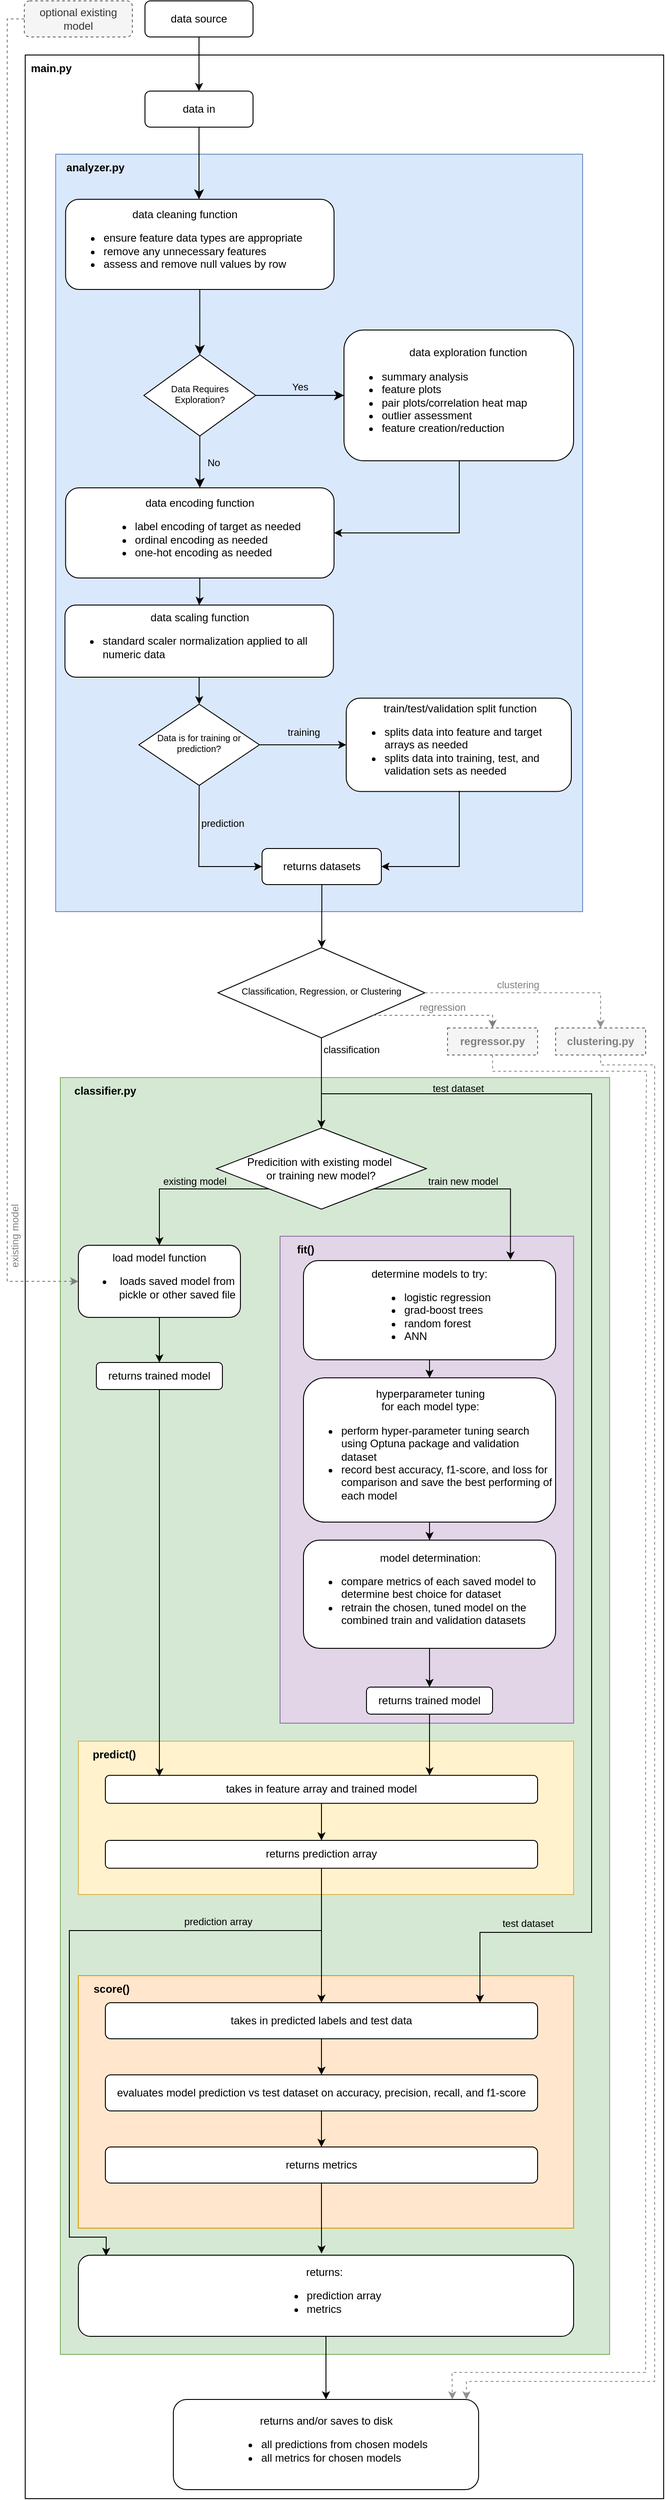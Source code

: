 <mxfile version="26.0.16" pages="3">
  <diagram id="C5RBs43oDa-KdzZeNtuy" name="classifier">
    <mxGraphModel dx="1434" dy="804" grid="1" gridSize="10" guides="1" tooltips="1" connect="1" arrows="1" fold="1" page="1" pageScale="1" pageWidth="827" pageHeight="1169" background="none" math="0" shadow="0">
      <root>
        <mxCell id="WIyWlLk6GJQsqaUBKTNV-0" />
        <mxCell id="WIyWlLk6GJQsqaUBKTNV-1" parent="WIyWlLk6GJQsqaUBKTNV-0" />
        <mxCell id="ySeJNtFjPIl3ptKxwmtU-4" value="" style="rounded=0;whiteSpace=wrap;html=1;" parent="WIyWlLk6GJQsqaUBKTNV-1" vertex="1">
          <mxGeometry x="40" y="80" width="709" height="2710" as="geometry" />
        </mxCell>
        <mxCell id="ySeJNtFjPIl3ptKxwmtU-3" value="" style="group;fillColor=#dae8fc;strokeColor=#6c8ebf;" parent="WIyWlLk6GJQsqaUBKTNV-1" connectable="0" vertex="1">
          <mxGeometry x="129" y="190" width="530" height="840" as="geometry" />
        </mxCell>
        <mxCell id="ySeJNtFjPIl3ptKxwmtU-0" value="" style="whiteSpace=wrap;html=1;align=left;fillColor=#dae8fc;strokeColor=#6c8ebf;" parent="ySeJNtFjPIl3ptKxwmtU-3" vertex="1">
          <mxGeometry x="-55.208" width="585.208" height="840" as="geometry" />
        </mxCell>
        <mxCell id="WIyWlLk6GJQsqaUBKTNV-7" value="&lt;div style=&quot;text-align: right;&quot;&gt;data exploration function&lt;/div&gt;&lt;div&gt;&lt;ul&gt;&lt;li&gt;summary analysis&lt;/li&gt;&lt;li&gt;feature plots&lt;/li&gt;&lt;li&gt;pair plots/correlation heat map&lt;/li&gt;&lt;li&gt;outlier assessment&lt;/li&gt;&lt;li&gt;feature creation/reduction&lt;/li&gt;&lt;/ul&gt;&lt;/div&gt;" style="rounded=1;whiteSpace=wrap;html=1;fontSize=12;glass=0;strokeWidth=1;shadow=0;align=left;" parent="ySeJNtFjPIl3ptKxwmtU-3" vertex="1">
          <mxGeometry x="265" y="195" width="255" height="145" as="geometry" />
        </mxCell>
        <mxCell id="WIyWlLk6GJQsqaUBKTNV-6" value="Data Requires Exploration?" style="rhombus;whiteSpace=wrap;html=1;shadow=0;fontFamily=Helvetica;fontSize=10;align=center;strokeWidth=1;spacing=6;spacingTop=-4;" parent="ySeJNtFjPIl3ptKxwmtU-3" vertex="1">
          <mxGeometry x="42.786" y="222.5" width="124.219" height="90" as="geometry" />
        </mxCell>
        <mxCell id="WIyWlLk6GJQsqaUBKTNV-4" value="No" style="rounded=0;html=1;jettySize=auto;orthogonalLoop=1;fontSize=11;endArrow=classic;endFill=1;endSize=8;strokeWidth=1;shadow=0;labelBackgroundColor=none;edgeStyle=orthogonalEdgeStyle;entryX=0.5;entryY=0;entryDx=0;entryDy=0;" parent="ySeJNtFjPIl3ptKxwmtU-3" source="WIyWlLk6GJQsqaUBKTNV-6" target="g8mATpxeVNr7dh_ulLUT-1" edge="1">
          <mxGeometry x="0.001" y="15" relative="1" as="geometry">
            <mxPoint y="1" as="offset" />
            <mxPoint x="99.375" y="370" as="targetPoint" />
          </mxGeometry>
        </mxCell>
        <mxCell id="WIyWlLk6GJQsqaUBKTNV-5" value="Yes" style="edgeStyle=orthogonalEdgeStyle;rounded=0;html=1;jettySize=auto;orthogonalLoop=1;fontSize=11;endArrow=classic;endFill=1;endSize=8;strokeWidth=1;shadow=0;labelBackgroundColor=none;" parent="ySeJNtFjPIl3ptKxwmtU-3" source="WIyWlLk6GJQsqaUBKTNV-6" target="WIyWlLk6GJQsqaUBKTNV-7" edge="1">
          <mxGeometry y="10" relative="1" as="geometry">
            <mxPoint as="offset" />
          </mxGeometry>
        </mxCell>
        <mxCell id="ySeJNtFjPIl3ptKxwmtU-11" value="" style="rounded=0;html=1;jettySize=auto;orthogonalLoop=1;fontSize=11;endArrow=classic;endFill=1;endSize=8;strokeWidth=1;shadow=0;labelBackgroundColor=none;edgeStyle=orthogonalEdgeStyle;entryX=0.5;entryY=0;entryDx=0;entryDy=0;" parent="ySeJNtFjPIl3ptKxwmtU-3" source="ySeJNtFjPIl3ptKxwmtU-12" target="WIyWlLk6GJQsqaUBKTNV-6" edge="1">
          <mxGeometry relative="1" as="geometry">
            <mxPoint x="99.375" y="140" as="sourcePoint" />
            <mxPoint x="110.417" y="60" as="targetPoint" />
            <Array as="points">
              <mxPoint x="104.896" y="160" />
              <mxPoint x="104.896" y="160" />
            </Array>
          </mxGeometry>
        </mxCell>
        <mxCell id="ySeJNtFjPIl3ptKxwmtU-12" value="&lt;div style=&quot;text-align: center;&quot;&gt;data cleaning function&lt;/div&gt;&lt;div&gt;&lt;ul&gt;&lt;li&gt;ensure feature data types are appropriate&lt;/li&gt;&lt;li&gt;remove any unnecessary features&lt;/li&gt;&lt;li&gt;assess and remove null values by row&lt;/li&gt;&lt;/ul&gt;&lt;/div&gt;" style="rounded=1;whiteSpace=wrap;html=1;align=left;" parent="ySeJNtFjPIl3ptKxwmtU-3" vertex="1">
          <mxGeometry x="-44.167" y="50" width="298.125" height="100" as="geometry" />
        </mxCell>
        <mxCell id="g8mATpxeVNr7dh_ulLUT-5" value="" style="edgeStyle=orthogonalEdgeStyle;rounded=0;orthogonalLoop=1;jettySize=auto;html=1;endArrow=classic;endFill=1;entryX=0.5;entryY=0;entryDx=0;entryDy=0;" parent="ySeJNtFjPIl3ptKxwmtU-3" source="g8mATpxeVNr7dh_ulLUT-1" target="g8mATpxeVNr7dh_ulLUT-4" edge="1">
          <mxGeometry relative="1" as="geometry" />
        </mxCell>
        <mxCell id="g8mATpxeVNr7dh_ulLUT-1" value="data encoding function&lt;div&gt;&lt;ul&gt;&lt;li style=&quot;text-align: left;&quot;&gt;label encoding of target as needed&lt;/li&gt;&lt;li style=&quot;text-align: left;&quot;&gt;ordinal encoding as needed&lt;/li&gt;&lt;li style=&quot;text-align: left;&quot;&gt;one-hot encoding as needed&lt;/li&gt;&lt;/ul&gt;&lt;/div&gt;" style="rounded=1;whiteSpace=wrap;html=1;fontSize=12;glass=0;strokeWidth=1;shadow=0;" parent="ySeJNtFjPIl3ptKxwmtU-3" vertex="1">
          <mxGeometry x="-44.167" y="370" width="298.125" height="100" as="geometry" />
        </mxCell>
        <mxCell id="g8mATpxeVNr7dh_ulLUT-3" value="" style="endArrow=classic;html=1;rounded=0;entryX=1;entryY=0.5;entryDx=0;entryDy=0;endFill=1;" parent="ySeJNtFjPIl3ptKxwmtU-3" target="g8mATpxeVNr7dh_ulLUT-1" edge="1">
          <mxGeometry width="50" height="50" relative="1" as="geometry">
            <mxPoint x="393" y="340" as="sourcePoint" />
            <mxPoint x="231.875" y="395" as="targetPoint" />
            <Array as="points">
              <mxPoint x="393" y="420" />
            </Array>
          </mxGeometry>
        </mxCell>
        <mxCell id="g8mATpxeVNr7dh_ulLUT-7" value="" style="edgeStyle=orthogonalEdgeStyle;rounded=0;orthogonalLoop=1;jettySize=auto;html=1;" parent="ySeJNtFjPIl3ptKxwmtU-3" source="g8mATpxeVNr7dh_ulLUT-4" target="g8mATpxeVNr7dh_ulLUT-0" edge="1">
          <mxGeometry relative="1" as="geometry" />
        </mxCell>
        <mxCell id="g8mATpxeVNr7dh_ulLUT-4" value="&lt;div style=&quot;text-align: center;&quot;&gt;data scaling function&lt;/div&gt;&lt;div&gt;&lt;ul&gt;&lt;li&gt;standard scaler normalization applied to all numeric data&lt;/li&gt;&lt;/ul&gt;&lt;/div&gt;" style="rounded=1;whiteSpace=wrap;html=1;fontSize=12;glass=0;strokeWidth=1;shadow=0;align=left;" parent="ySeJNtFjPIl3ptKxwmtU-3" vertex="1">
          <mxGeometry x="-44.857" y="500" width="298.125" height="80" as="geometry" />
        </mxCell>
        <mxCell id="g8mATpxeVNr7dh_ulLUT-9" value="&lt;span&gt;training&lt;/span&gt;" style="edgeStyle=orthogonalEdgeStyle;rounded=0;orthogonalLoop=1;jettySize=auto;html=1;labelBackgroundColor=none;" parent="ySeJNtFjPIl3ptKxwmtU-3" source="g8mATpxeVNr7dh_ulLUT-0" target="g8mATpxeVNr7dh_ulLUT-8" edge="1">
          <mxGeometry x="0.009" y="14" relative="1" as="geometry">
            <mxPoint as="offset" />
          </mxGeometry>
        </mxCell>
        <mxCell id="g8mATpxeVNr7dh_ulLUT-0" value="Data is for training or prediction?" style="rhombus;whiteSpace=wrap;html=1;shadow=0;fontFamily=Helvetica;fontSize=10;align=center;strokeWidth=1;spacing=6;spacingTop=-4;" parent="ySeJNtFjPIl3ptKxwmtU-3" vertex="1">
          <mxGeometry x="37.266" y="610" width="133.88" height="90" as="geometry" />
        </mxCell>
        <mxCell id="g8mATpxeVNr7dh_ulLUT-8" value="&lt;div style=&quot;text-align: center;&quot;&gt;train/test/validation split function&lt;/div&gt;&lt;div&gt;&lt;ul&gt;&lt;li&gt;splits data into feature and target arrays as needed&lt;/li&gt;&lt;li&gt;splits data into training, test, and validation sets as needed&lt;/li&gt;&lt;/ul&gt;&lt;/div&gt;" style="rounded=1;whiteSpace=wrap;html=1;fontSize=12;glass=0;strokeWidth=1;shadow=0;align=left;" parent="ySeJNtFjPIl3ptKxwmtU-3" vertex="1">
          <mxGeometry x="267.5" y="603.25" width="250" height="103.5" as="geometry" />
        </mxCell>
        <mxCell id="g8mATpxeVNr7dh_ulLUT-14" style="edgeStyle=orthogonalEdgeStyle;rounded=0;orthogonalLoop=1;jettySize=auto;html=1;exitX=0.5;exitY=1;exitDx=0;exitDy=0;entryX=0.5;entryY=1;entryDx=0;entryDy=0;endArrow=none;startFill=0;" parent="ySeJNtFjPIl3ptKxwmtU-3" edge="1">
          <mxGeometry relative="1" as="geometry">
            <mxPoint x="243.255" y="810" as="sourcePoint" />
            <mxPoint x="240.396" y="840" as="targetPoint" />
          </mxGeometry>
        </mxCell>
        <mxCell id="g8mATpxeVNr7dh_ulLUT-11" value="returns datasets" style="rounded=1;whiteSpace=wrap;html=1;fontSize=12;glass=0;strokeWidth=1;shadow=0;" parent="ySeJNtFjPIl3ptKxwmtU-3" vertex="1">
          <mxGeometry x="174.005" y="770" width="132.5" height="40" as="geometry" />
        </mxCell>
        <mxCell id="g8mATpxeVNr7dh_ulLUT-12" value="" style="endArrow=classic;html=1;rounded=0;entryX=1;entryY=0.5;entryDx=0;entryDy=0;" parent="ySeJNtFjPIl3ptKxwmtU-3" target="g8mATpxeVNr7dh_ulLUT-11" edge="1">
          <mxGeometry width="50" height="50" relative="1" as="geometry">
            <mxPoint x="393" y="706" as="sourcePoint" />
            <mxPoint x="320.208" y="470" as="targetPoint" />
            <Array as="points">
              <mxPoint x="393" y="790" />
            </Array>
          </mxGeometry>
        </mxCell>
        <mxCell id="g8mATpxeVNr7dh_ulLUT-13" value="&lt;span&gt;prediction&lt;/span&gt;" style="endArrow=classic;html=1;rounded=0;exitX=0.5;exitY=1;exitDx=0;exitDy=0;entryX=0;entryY=0.5;entryDx=0;entryDy=0;labelBackgroundColor=none;" parent="ySeJNtFjPIl3ptKxwmtU-3" source="g8mATpxeVNr7dh_ulLUT-0" target="g8mATpxeVNr7dh_ulLUT-11" edge="1">
          <mxGeometry x="-0.479" y="26" width="50" height="50" relative="1" as="geometry">
            <mxPoint x="265" y="520" as="sourcePoint" />
            <mxPoint x="320.208" y="470" as="targetPoint" />
            <Array as="points">
              <mxPoint x="103.792" y="790" />
            </Array>
            <mxPoint as="offset" />
          </mxGeometry>
        </mxCell>
        <mxCell id="WIyWlLk6GJQsqaUBKTNV-2" value="" style="rounded=0;html=1;jettySize=auto;orthogonalLoop=1;fontSize=11;endArrow=classic;endFill=1;endSize=8;strokeWidth=1;shadow=0;labelBackgroundColor=none;edgeStyle=orthogonalEdgeStyle;" parent="ySeJNtFjPIl3ptKxwmtU-3" edge="1">
          <mxGeometry relative="1" as="geometry">
            <mxPoint x="104" y="50" as="targetPoint" />
            <mxPoint x="139" y="-30" as="sourcePoint" />
            <Array as="points">
              <mxPoint x="104" y="-30" />
              <mxPoint x="104" y="50" />
            </Array>
          </mxGeometry>
        </mxCell>
        <mxCell id="WIyWlLk6GJQsqaUBKTNV-3" value="data in" style="rounded=1;whiteSpace=wrap;html=1;fontSize=12;glass=0;strokeWidth=1;shadow=0;" parent="WIyWlLk6GJQsqaUBKTNV-1" vertex="1">
          <mxGeometry x="173" y="120" width="120" height="40" as="geometry" />
        </mxCell>
        <mxCell id="ySeJNtFjPIl3ptKxwmtU-5" value="main.py" style="text;html=1;align=center;verticalAlign=middle;whiteSpace=wrap;rounded=0;fontStyle=1" parent="WIyWlLk6GJQsqaUBKTNV-1" vertex="1">
          <mxGeometry x="39" y="80" width="60" height="30" as="geometry" />
        </mxCell>
        <mxCell id="ySeJNtFjPIl3ptKxwmtU-7" value="" style="endArrow=classic;html=1;rounded=0;entryX=0.5;entryY=0;entryDx=0;entryDy=0;exitX=0.5;exitY=1;exitDx=0;exitDy=0;" parent="WIyWlLk6GJQsqaUBKTNV-1" source="g8mATpxeVNr7dh_ulLUT-132" edge="1">
          <mxGeometry width="50" height="50" relative="1" as="geometry">
            <mxPoint x="233" y="80" as="sourcePoint" />
            <mxPoint x="233" y="120" as="targetPoint" />
            <Array as="points" />
          </mxGeometry>
        </mxCell>
        <mxCell id="g8mATpxeVNr7dh_ulLUT-16" value="Classification, Regression, or Clustering" style="rhombus;whiteSpace=wrap;html=1;shadow=0;fontFamily=Helvetica;fontSize=10;align=center;strokeWidth=1;spacing=6;spacingTop=-4;" parent="WIyWlLk6GJQsqaUBKTNV-1" vertex="1">
          <mxGeometry x="254" y="1070" width="229.88" height="100" as="geometry" />
        </mxCell>
        <mxCell id="g8mATpxeVNr7dh_ulLUT-17" style="edgeStyle=orthogonalEdgeStyle;rounded=0;orthogonalLoop=1;jettySize=auto;html=1;exitX=0.505;exitY=1;exitDx=0;exitDy=0;exitPerimeter=0;" parent="WIyWlLk6GJQsqaUBKTNV-1" source="ySeJNtFjPIl3ptKxwmtU-0" target="g8mATpxeVNr7dh_ulLUT-16" edge="1">
          <mxGeometry relative="1" as="geometry">
            <mxPoint x="369" y="1030" as="sourcePoint" />
            <Array as="points">
              <mxPoint x="369" y="1050" />
              <mxPoint x="369" y="1050" />
            </Array>
          </mxGeometry>
        </mxCell>
        <mxCell id="g8mATpxeVNr7dh_ulLUT-19" value="" style="whiteSpace=wrap;html=1;fillColor=#d5e8d4;strokeColor=#82b366;" parent="WIyWlLk6GJQsqaUBKTNV-1" vertex="1">
          <mxGeometry x="79" y="1214" width="610" height="1416" as="geometry" />
        </mxCell>
        <mxCell id="g8mATpxeVNr7dh_ulLUT-18" value="" style="endArrow=classic;html=1;rounded=0;exitX=0.5;exitY=1;exitDx=0;exitDy=0;entryX=0.5;entryY=0;entryDx=0;entryDy=0;" parent="WIyWlLk6GJQsqaUBKTNV-1" edge="1">
          <mxGeometry width="50" height="50" relative="1" as="geometry">
            <mxPoint x="368.94" y="1170" as="sourcePoint" />
            <mxPoint x="368.94" y="1270" as="targetPoint" />
            <Array as="points" />
          </mxGeometry>
        </mxCell>
        <mxCell id="g8mATpxeVNr7dh_ulLUT-33" value="classification" style="edgeLabel;html=1;align=center;verticalAlign=middle;resizable=0;points=[];" parent="g8mATpxeVNr7dh_ulLUT-18" connectable="0" vertex="1">
          <mxGeometry x="-0.481" y="-1" relative="1" as="geometry">
            <mxPoint x="34" y="-13" as="offset" />
          </mxGeometry>
        </mxCell>
        <mxCell id="g8mATpxeVNr7dh_ulLUT-20" value="regressor.py" style="rounded=0;whiteSpace=wrap;html=1;fillColor=#f5f5f5;fontColor=#808080;strokeColor=#666666;fontStyle=1;dashed=1;" parent="WIyWlLk6GJQsqaUBKTNV-1" vertex="1">
          <mxGeometry x="509" y="1159" width="100" height="30" as="geometry" />
        </mxCell>
        <mxCell id="g8mATpxeVNr7dh_ulLUT-21" value="clustering.py" style="rounded=0;whiteSpace=wrap;html=1;fillColor=#f5f5f5;fontColor=#808080;strokeColor=#666666;fontStyle=1;dashed=1;" parent="WIyWlLk6GJQsqaUBKTNV-1" vertex="1">
          <mxGeometry x="629" y="1159" width="100" height="30" as="geometry" />
        </mxCell>
        <mxCell id="g8mATpxeVNr7dh_ulLUT-23" value="" style="endArrow=classic;html=1;rounded=0;exitX=1;exitY=1;exitDx=0;exitDy=0;entryX=0.5;entryY=0;entryDx=0;entryDy=0;fillColor=#f5f5f5;strokeColor=#808080;dashed=1;" parent="WIyWlLk6GJQsqaUBKTNV-1" source="g8mATpxeVNr7dh_ulLUT-16" target="g8mATpxeVNr7dh_ulLUT-20" edge="1">
          <mxGeometry width="50" height="50" relative="1" as="geometry">
            <mxPoint x="409" y="1230" as="sourcePoint" />
            <mxPoint x="459" y="1180" as="targetPoint" />
            <Array as="points">
              <mxPoint x="559" y="1145" />
            </Array>
          </mxGeometry>
        </mxCell>
        <mxCell id="g8mATpxeVNr7dh_ulLUT-32" value="regression" style="edgeLabel;html=1;align=center;verticalAlign=middle;resizable=0;points=[];labelBackgroundColor=none;fontColor=light-dark(#7a7a7a, #ededed);" parent="g8mATpxeVNr7dh_ulLUT-23" connectable="0" vertex="1">
          <mxGeometry x="-0.11" relative="1" as="geometry">
            <mxPoint x="11" y="-9" as="offset" />
          </mxGeometry>
        </mxCell>
        <mxCell id="g8mATpxeVNr7dh_ulLUT-24" value="" style="endArrow=classic;html=1;rounded=0;exitX=1;exitY=0.5;exitDx=0;exitDy=0;entryX=0.5;entryY=0;entryDx=0;entryDy=0;fillColor=#f5f5f5;strokeColor=light-dark(#929292, #959595);dashed=1;" parent="WIyWlLk6GJQsqaUBKTNV-1" source="g8mATpxeVNr7dh_ulLUT-16" target="g8mATpxeVNr7dh_ulLUT-21" edge="1">
          <mxGeometry width="50" height="50" relative="1" as="geometry">
            <mxPoint x="409" y="1230" as="sourcePoint" />
            <mxPoint x="459" y="1180" as="targetPoint" />
            <Array as="points">
              <mxPoint x="679" y="1120" />
            </Array>
          </mxGeometry>
        </mxCell>
        <mxCell id="g8mATpxeVNr7dh_ulLUT-31" value="clustering" style="edgeLabel;html=1;align=center;verticalAlign=middle;resizable=0;points=[];fontColor=#808080;" parent="g8mATpxeVNr7dh_ulLUT-24" connectable="0" vertex="1">
          <mxGeometry x="-0.046" y="2" relative="1" as="geometry">
            <mxPoint x="-9" y="-7" as="offset" />
          </mxGeometry>
        </mxCell>
        <mxCell id="g8mATpxeVNr7dh_ulLUT-29" value="classifier.py" style="text;html=1;align=center;verticalAlign=middle;whiteSpace=wrap;rounded=0;fontStyle=1" parent="WIyWlLk6GJQsqaUBKTNV-1" vertex="1">
          <mxGeometry x="99" y="1214" width="60" height="30" as="geometry" />
        </mxCell>
        <mxCell id="ySeJNtFjPIl3ptKxwmtU-2" value="analyzer.py" style="text;html=1;align=center;verticalAlign=middle;whiteSpace=wrap;rounded=0;fontStyle=1" parent="WIyWlLk6GJQsqaUBKTNV-1" vertex="1">
          <mxGeometry x="84.83" y="190" width="66.25" height="30" as="geometry" />
        </mxCell>
        <mxCell id="g8mATpxeVNr7dh_ulLUT-37" style="edgeStyle=orthogonalEdgeStyle;rounded=0;orthogonalLoop=1;jettySize=auto;html=1;exitX=0;exitY=1;exitDx=0;exitDy=0;entryX=0.5;entryY=0;entryDx=0;entryDy=0;" parent="WIyWlLk6GJQsqaUBKTNV-1" source="g8mATpxeVNr7dh_ulLUT-34" target="g8mATpxeVNr7dh_ulLUT-35" edge="1">
          <mxGeometry relative="1" as="geometry">
            <Array as="points">
              <mxPoint x="189" y="1338" />
            </Array>
          </mxGeometry>
        </mxCell>
        <mxCell id="g8mATpxeVNr7dh_ulLUT-39" value="existing model" style="edgeLabel;html=1;align=center;verticalAlign=middle;resizable=0;points=[];labelBackgroundColor=none;" parent="g8mATpxeVNr7dh_ulLUT-37" connectable="0" vertex="1">
          <mxGeometry x="0.034" y="-2" relative="1" as="geometry">
            <mxPoint x="12" y="-7" as="offset" />
          </mxGeometry>
        </mxCell>
        <mxCell id="g8mATpxeVNr7dh_ulLUT-43" value="" style="rounded=0;whiteSpace=wrap;html=1;fillColor=#e1d5e7;strokeColor=#9673a6;" parent="WIyWlLk6GJQsqaUBKTNV-1" vertex="1">
          <mxGeometry x="323" y="1390" width="326" height="540" as="geometry" />
        </mxCell>
        <mxCell id="g8mATpxeVNr7dh_ulLUT-38" style="edgeStyle=orthogonalEdgeStyle;rounded=0;orthogonalLoop=1;jettySize=auto;html=1;exitX=1;exitY=1;exitDx=0;exitDy=0;entryX=0.821;entryY=-0.01;entryDx=0;entryDy=0;entryPerimeter=0;" parent="WIyWlLk6GJQsqaUBKTNV-1" source="g8mATpxeVNr7dh_ulLUT-34" target="g8mATpxeVNr7dh_ulLUT-36" edge="1">
          <mxGeometry relative="1" as="geometry">
            <mxPoint x="348.995" y="1347.5" as="sourcePoint" />
            <mxPoint x="493.39" y="1430" as="targetPoint" />
            <Array as="points">
              <mxPoint x="579" y="1338" />
            </Array>
          </mxGeometry>
        </mxCell>
        <mxCell id="g8mATpxeVNr7dh_ulLUT-40" value="train new model" style="edgeLabel;html=1;align=center;verticalAlign=middle;resizable=0;points=[];labelBackgroundColor=none;" parent="g8mATpxeVNr7dh_ulLUT-38" connectable="0" vertex="1">
          <mxGeometry x="-0.243" y="1" relative="1" as="geometry">
            <mxPoint x="12" y="-8" as="offset" />
          </mxGeometry>
        </mxCell>
        <mxCell id="g8mATpxeVNr7dh_ulLUT-34" value="Predicition with existing model&amp;nbsp;&lt;div&gt;or training new model?&lt;/div&gt;" style="rhombus;whiteSpace=wrap;html=1;" parent="WIyWlLk6GJQsqaUBKTNV-1" vertex="1">
          <mxGeometry x="252.41" y="1270" width="233.06" height="90" as="geometry" />
        </mxCell>
        <mxCell id="g8mATpxeVNr7dh_ulLUT-84" value="" style="edgeStyle=orthogonalEdgeStyle;rounded=0;orthogonalLoop=1;jettySize=auto;html=1;" parent="WIyWlLk6GJQsqaUBKTNV-1" source="g8mATpxeVNr7dh_ulLUT-35" target="g8mATpxeVNr7dh_ulLUT-82" edge="1">
          <mxGeometry relative="1" as="geometry" />
        </mxCell>
        <mxCell id="g8mATpxeVNr7dh_ulLUT-35" value="load model function&lt;div&gt;&lt;ul&gt;&lt;li&gt;loads saved model from pickle or other saved file&lt;/li&gt;&lt;/ul&gt;&lt;/div&gt;" style="rounded=1;whiteSpace=wrap;html=1;fontSize=12;glass=0;strokeWidth=1;shadow=0;" parent="WIyWlLk6GJQsqaUBKTNV-1" vertex="1">
          <mxGeometry x="99" y="1400" width="180" height="80" as="geometry" />
        </mxCell>
        <mxCell id="g8mATpxeVNr7dh_ulLUT-51" style="edgeStyle=orthogonalEdgeStyle;rounded=0;orthogonalLoop=1;jettySize=auto;html=1;exitX=0.5;exitY=1;exitDx=0;exitDy=0;" parent="WIyWlLk6GJQsqaUBKTNV-1" source="g8mATpxeVNr7dh_ulLUT-36" target="g8mATpxeVNr7dh_ulLUT-49" edge="1">
          <mxGeometry relative="1" as="geometry" />
        </mxCell>
        <mxCell id="g8mATpxeVNr7dh_ulLUT-36" value="&lt;div style=&quot;&quot;&gt;determine models to try:&lt;/div&gt;&lt;div&gt;&lt;ul&gt;&lt;li style=&quot;text-align: left;&quot;&gt;logistic regression&lt;br&gt;&lt;/li&gt;&lt;li style=&quot;text-align: left;&quot;&gt;grad-boost trees&lt;/li&gt;&lt;li style=&quot;text-align: left;&quot;&gt;random forest&lt;/li&gt;&lt;li style=&quot;text-align: left;&quot;&gt;ANN&lt;/li&gt;&lt;/ul&gt;&lt;/div&gt;" style="rounded=1;whiteSpace=wrap;html=1;fontSize=12;glass=0;strokeWidth=1;shadow=0;align=center;" parent="WIyWlLk6GJQsqaUBKTNV-1" vertex="1">
          <mxGeometry x="349" y="1417" width="280" height="110" as="geometry" />
        </mxCell>
        <mxCell id="g8mATpxeVNr7dh_ulLUT-44" value="fit()" style="text;html=1;align=center;verticalAlign=middle;whiteSpace=wrap;rounded=0;fontStyle=1" parent="WIyWlLk6GJQsqaUBKTNV-1" vertex="1">
          <mxGeometry x="324" y="1390" width="55" height="30" as="geometry" />
        </mxCell>
        <mxCell id="g8mATpxeVNr7dh_ulLUT-53" value="" style="edgeStyle=orthogonalEdgeStyle;rounded=0;orthogonalLoop=1;jettySize=auto;html=1;" parent="WIyWlLk6GJQsqaUBKTNV-1" source="g8mATpxeVNr7dh_ulLUT-49" target="g8mATpxeVNr7dh_ulLUT-52" edge="1">
          <mxGeometry relative="1" as="geometry" />
        </mxCell>
        <mxCell id="g8mATpxeVNr7dh_ulLUT-49" value="&lt;div style=&quot;text-align: center;&quot;&gt;hyperparameter tuning&lt;/div&gt;&lt;div style=&quot;text-align: center;&quot;&gt;for each model type:&lt;/div&gt;&lt;div&gt;&lt;ul&gt;&lt;li&gt;perform hyper-parameter tuning search using Optuna package and validation dataset&lt;/li&gt;&lt;li&gt;record best accuracy, f1-score, and loss for comparison and save the best performing of each model&lt;/li&gt;&lt;/ul&gt;&lt;/div&gt;" style="rounded=1;whiteSpace=wrap;html=1;align=left;" parent="WIyWlLk6GJQsqaUBKTNV-1" vertex="1">
          <mxGeometry x="349" y="1547" width="280" height="160" as="geometry" />
        </mxCell>
        <mxCell id="g8mATpxeVNr7dh_ulLUT-81" value="" style="edgeStyle=orthogonalEdgeStyle;rounded=0;orthogonalLoop=1;jettySize=auto;html=1;" parent="WIyWlLk6GJQsqaUBKTNV-1" source="g8mATpxeVNr7dh_ulLUT-52" target="g8mATpxeVNr7dh_ulLUT-78" edge="1">
          <mxGeometry relative="1" as="geometry" />
        </mxCell>
        <mxCell id="g8mATpxeVNr7dh_ulLUT-52" value="&lt;div style=&quot;text-align: center;&quot;&gt;model determination:&lt;br&gt;&lt;/div&gt;&lt;div&gt;&lt;ul&gt;&lt;li&gt;compare metrics of each saved model to determine best choice for dataset&lt;/li&gt;&lt;li&gt;retrain the chosen, tuned model on the combined train and validation datasets&lt;/li&gt;&lt;/ul&gt;&lt;/div&gt;" style="rounded=1;whiteSpace=wrap;html=1;align=left;" parent="WIyWlLk6GJQsqaUBKTNV-1" vertex="1">
          <mxGeometry x="349" y="1727" width="280" height="120" as="geometry" />
        </mxCell>
        <mxCell id="g8mATpxeVNr7dh_ulLUT-56" value="" style="group;fontStyle=1" parent="WIyWlLk6GJQsqaUBKTNV-1" connectable="0" vertex="1">
          <mxGeometry x="99" y="1950" width="550" height="170" as="geometry" />
        </mxCell>
        <mxCell id="g8mATpxeVNr7dh_ulLUT-45" value="" style="rounded=0;whiteSpace=wrap;html=1;fillColor=#fff2cc;strokeColor=#d6b656;" parent="g8mATpxeVNr7dh_ulLUT-56" vertex="1">
          <mxGeometry width="550" height="170" as="geometry" />
        </mxCell>
        <mxCell id="g8mATpxeVNr7dh_ulLUT-46" value="predict()" style="text;html=1;align=center;verticalAlign=middle;whiteSpace=wrap;rounded=0;fontStyle=1" parent="g8mATpxeVNr7dh_ulLUT-56" vertex="1">
          <mxGeometry x="10" y="3" width="60" height="23.182" as="geometry" />
        </mxCell>
        <mxCell id="g8mATpxeVNr7dh_ulLUT-90" value="" style="edgeStyle=orthogonalEdgeStyle;rounded=0;orthogonalLoop=1;jettySize=auto;html=1;" parent="g8mATpxeVNr7dh_ulLUT-56" source="g8mATpxeVNr7dh_ulLUT-48" target="g8mATpxeVNr7dh_ulLUT-89" edge="1">
          <mxGeometry relative="1" as="geometry" />
        </mxCell>
        <mxCell id="g8mATpxeVNr7dh_ulLUT-48" value="takes in feature array and trained model" style="rounded=1;whiteSpace=wrap;html=1;" parent="g8mATpxeVNr7dh_ulLUT-56" vertex="1">
          <mxGeometry x="30" y="37.909" width="480" height="30.909" as="geometry" />
        </mxCell>
        <mxCell id="g8mATpxeVNr7dh_ulLUT-89" value="returns prediction array" style="rounded=1;whiteSpace=wrap;html=1;" parent="g8mATpxeVNr7dh_ulLUT-56" vertex="1">
          <mxGeometry x="30" y="110.005" width="480" height="30.909" as="geometry" />
        </mxCell>
        <mxCell id="g8mATpxeVNr7dh_ulLUT-101" style="edgeStyle=orthogonalEdgeStyle;rounded=0;orthogonalLoop=1;jettySize=auto;html=1;exitX=0.5;exitY=1;exitDx=0;exitDy=0;" parent="g8mATpxeVNr7dh_ulLUT-56" source="g8mATpxeVNr7dh_ulLUT-45" target="g8mATpxeVNr7dh_ulLUT-45" edge="1">
          <mxGeometry relative="1" as="geometry" />
        </mxCell>
        <mxCell id="g8mATpxeVNr7dh_ulLUT-47" style="edgeStyle=orthogonalEdgeStyle;rounded=0;orthogonalLoop=1;jettySize=auto;html=1;exitX=0.5;exitY=1;exitDx=0;exitDy=0;entryX=0.125;entryY=0.035;entryDx=0;entryDy=0;entryPerimeter=0;" parent="WIyWlLk6GJQsqaUBKTNV-1" source="g8mATpxeVNr7dh_ulLUT-82" target="g8mATpxeVNr7dh_ulLUT-48" edge="1">
          <mxGeometry relative="1" as="geometry">
            <mxPoint x="189" y="1981" as="targetPoint" />
          </mxGeometry>
        </mxCell>
        <mxCell id="g8mATpxeVNr7dh_ulLUT-54" value="" style="endArrow=classic;html=1;rounded=0;exitX=0.5;exitY=1;exitDx=0;exitDy=0;entryX=0.75;entryY=0;entryDx=0;entryDy=0;" parent="WIyWlLk6GJQsqaUBKTNV-1" source="g8mATpxeVNr7dh_ulLUT-78" target="g8mATpxeVNr7dh_ulLUT-48" edge="1">
          <mxGeometry width="50" height="50" relative="1" as="geometry">
            <mxPoint x="169" y="1780" as="sourcePoint" />
            <mxPoint x="219" y="1730" as="targetPoint" />
          </mxGeometry>
        </mxCell>
        <mxCell id="g8mATpxeVNr7dh_ulLUT-78" value="returns trained model" style="rounded=1;whiteSpace=wrap;html=1;" parent="WIyWlLk6GJQsqaUBKTNV-1" vertex="1">
          <mxGeometry x="419" y="1890" width="140" height="30" as="geometry" />
        </mxCell>
        <mxCell id="g8mATpxeVNr7dh_ulLUT-82" value="returns trained model" style="rounded=1;whiteSpace=wrap;html=1;" parent="WIyWlLk6GJQsqaUBKTNV-1" vertex="1">
          <mxGeometry x="119" y="1530" width="140" height="30" as="geometry" />
        </mxCell>
        <mxCell id="g8mATpxeVNr7dh_ulLUT-100" value="" style="group" parent="WIyWlLk6GJQsqaUBKTNV-1" connectable="0" vertex="1">
          <mxGeometry x="99" y="2210" width="550" height="280" as="geometry" />
        </mxCell>
        <mxCell id="g8mATpxeVNr7dh_ulLUT-91" value="" style="rounded=0;whiteSpace=wrap;html=1;fillColor=#ffe6cc;strokeColor=#d79b00;" parent="g8mATpxeVNr7dh_ulLUT-100" vertex="1">
          <mxGeometry width="550" height="280" as="geometry" />
        </mxCell>
        <mxCell id="g8mATpxeVNr7dh_ulLUT-92" value="score()" style="text;html=1;align=center;verticalAlign=middle;whiteSpace=wrap;rounded=0;fontStyle=1" parent="g8mATpxeVNr7dh_ulLUT-100" vertex="1">
          <mxGeometry x="7" width="60" height="30" as="geometry" />
        </mxCell>
        <mxCell id="g8mATpxeVNr7dh_ulLUT-120" value="" style="edgeStyle=orthogonalEdgeStyle;rounded=0;orthogonalLoop=1;jettySize=auto;html=1;" parent="g8mATpxeVNr7dh_ulLUT-100" source="g8mATpxeVNr7dh_ulLUT-99" target="g8mATpxeVNr7dh_ulLUT-118" edge="1">
          <mxGeometry relative="1" as="geometry" />
        </mxCell>
        <mxCell id="g8mATpxeVNr7dh_ulLUT-99" value="takes in predicted labels and test data" style="rounded=1;whiteSpace=wrap;html=1;" parent="g8mATpxeVNr7dh_ulLUT-100" vertex="1">
          <mxGeometry x="30" y="30" width="480" height="40" as="geometry" />
        </mxCell>
        <mxCell id="g8mATpxeVNr7dh_ulLUT-121" value="" style="edgeStyle=orthogonalEdgeStyle;rounded=0;orthogonalLoop=1;jettySize=auto;html=1;" parent="g8mATpxeVNr7dh_ulLUT-100" source="g8mATpxeVNr7dh_ulLUT-118" target="g8mATpxeVNr7dh_ulLUT-119" edge="1">
          <mxGeometry relative="1" as="geometry" />
        </mxCell>
        <mxCell id="g8mATpxeVNr7dh_ulLUT-118" value="evaluates model prediction vs test dataset on accuracy, precision, recall, and f1-score" style="rounded=1;whiteSpace=wrap;html=1;" parent="g8mATpxeVNr7dh_ulLUT-100" vertex="1">
          <mxGeometry x="30" y="110" width="480" height="40" as="geometry" />
        </mxCell>
        <mxCell id="g8mATpxeVNr7dh_ulLUT-119" value="returns metrics" style="rounded=1;whiteSpace=wrap;html=1;" parent="g8mATpxeVNr7dh_ulLUT-100" vertex="1">
          <mxGeometry x="30" y="190" width="480" height="40" as="geometry" />
        </mxCell>
        <mxCell id="g8mATpxeVNr7dh_ulLUT-102" style="edgeStyle=orthogonalEdgeStyle;rounded=0;orthogonalLoop=1;jettySize=auto;html=1;exitX=0.5;exitY=1;exitDx=0;exitDy=0;" parent="WIyWlLk6GJQsqaUBKTNV-1" source="g8mATpxeVNr7dh_ulLUT-89" target="g8mATpxeVNr7dh_ulLUT-99" edge="1">
          <mxGeometry relative="1" as="geometry" />
        </mxCell>
        <mxCell id="g8mATpxeVNr7dh_ulLUT-110" value="" style="endArrow=classic;html=1;rounded=0;" parent="WIyWlLk6GJQsqaUBKTNV-1" edge="1">
          <mxGeometry width="50" height="50" relative="1" as="geometry">
            <mxPoint x="369" y="1232" as="sourcePoint" />
            <mxPoint x="545" y="2240" as="targetPoint" />
            <Array as="points">
              <mxPoint x="669" y="1232" />
              <mxPoint x="669" y="2162" />
              <mxPoint x="545" y="2162" />
            </Array>
          </mxGeometry>
        </mxCell>
        <mxCell id="g8mATpxeVNr7dh_ulLUT-112" value="test dataset" style="edgeLabel;html=1;align=center;verticalAlign=middle;resizable=0;points=[];labelBackgroundColor=none;" parent="g8mATpxeVNr7dh_ulLUT-110" connectable="0" vertex="1">
          <mxGeometry x="0.818" relative="1" as="geometry">
            <mxPoint y="-10" as="offset" />
          </mxGeometry>
        </mxCell>
        <mxCell id="g8mATpxeVNr7dh_ulLUT-117" value="&lt;font style=&quot;font-size: 11px;&quot;&gt;test dataset&lt;/font&gt;" style="text;html=1;align=center;verticalAlign=middle;whiteSpace=wrap;rounded=0;" parent="WIyWlLk6GJQsqaUBKTNV-1" vertex="1">
          <mxGeometry x="491" y="1211" width="60" height="30" as="geometry" />
        </mxCell>
        <mxCell id="g8mATpxeVNr7dh_ulLUT-130" value="" style="edgeStyle=orthogonalEdgeStyle;rounded=0;orthogonalLoop=1;jettySize=auto;html=1;" parent="WIyWlLk6GJQsqaUBKTNV-1" source="g8mATpxeVNr7dh_ulLUT-122" target="g8mATpxeVNr7dh_ulLUT-128" edge="1">
          <mxGeometry relative="1" as="geometry" />
        </mxCell>
        <mxCell id="g8mATpxeVNr7dh_ulLUT-122" value="returns:&amp;nbsp;&lt;div&gt;&lt;ul&gt;&lt;li&gt;prediction array&lt;br&gt;&lt;/li&gt;&lt;li style=&quot;text-align: left;&quot;&gt;metrics&lt;br&gt;&lt;/li&gt;&lt;/ul&gt;&lt;/div&gt;" style="rounded=1;whiteSpace=wrap;html=1;" parent="WIyWlLk6GJQsqaUBKTNV-1" vertex="1">
          <mxGeometry x="99" y="2520" width="550" height="90" as="geometry" />
        </mxCell>
        <mxCell id="g8mATpxeVNr7dh_ulLUT-123" value="" style="endArrow=classic;html=1;rounded=0;entryX=0.056;entryY=0.009;entryDx=0;entryDy=0;entryPerimeter=0;" parent="WIyWlLk6GJQsqaUBKTNV-1" target="g8mATpxeVNr7dh_ulLUT-122" edge="1">
          <mxGeometry width="50" height="50" relative="1" as="geometry">
            <mxPoint x="369" y="2160" as="sourcePoint" />
            <mxPoint x="239" y="2270" as="targetPoint" />
            <Array as="points">
              <mxPoint x="89" y="2160" />
              <mxPoint x="89" y="2500" />
              <mxPoint x="130" y="2500" />
            </Array>
          </mxGeometry>
        </mxCell>
        <mxCell id="g8mATpxeVNr7dh_ulLUT-124" value="prediction array&lt;div&gt;&lt;br&gt;&lt;/div&gt;" style="edgeLabel;html=1;align=center;verticalAlign=middle;resizable=0;points=[];labelBackgroundColor=none;" parent="g8mATpxeVNr7dh_ulLUT-123" connectable="0" vertex="1">
          <mxGeometry x="-0.576" y="1" relative="1" as="geometry">
            <mxPoint x="29" y="-4" as="offset" />
          </mxGeometry>
        </mxCell>
        <mxCell id="g8mATpxeVNr7dh_ulLUT-125" style="edgeStyle=orthogonalEdgeStyle;rounded=0;orthogonalLoop=1;jettySize=auto;html=1;exitX=0.5;exitY=1;exitDx=0;exitDy=0;entryX=0.491;entryY=-0.02;entryDx=0;entryDy=0;entryPerimeter=0;" parent="WIyWlLk6GJQsqaUBKTNV-1" source="g8mATpxeVNr7dh_ulLUT-119" target="g8mATpxeVNr7dh_ulLUT-122" edge="1">
          <mxGeometry relative="1" as="geometry" />
        </mxCell>
        <mxCell id="g8mATpxeVNr7dh_ulLUT-126" value="" style="endArrow=classic;html=1;rounded=0;exitX=0.5;exitY=1;exitDx=0;exitDy=0;fillColor=#f5f5f5;strokeColor=light-dark(#929292, #959595);dashed=1;" parent="WIyWlLk6GJQsqaUBKTNV-1" source="g8mATpxeVNr7dh_ulLUT-21" edge="1">
          <mxGeometry width="50" height="50" relative="1" as="geometry">
            <mxPoint x="529" y="1290" as="sourcePoint" />
            <mxPoint x="530" y="2680" as="targetPoint" />
            <Array as="points">
              <mxPoint x="679" y="1200" />
              <mxPoint x="739" y="1200" />
              <mxPoint x="739" y="1290" />
              <mxPoint x="739" y="2660" />
              <mxPoint x="530" y="2660" />
            </Array>
          </mxGeometry>
        </mxCell>
        <mxCell id="g8mATpxeVNr7dh_ulLUT-128" value="returns and/or saves to disk&lt;div&gt;&lt;ul&gt;&lt;li&gt;all predictions from chosen models&lt;/li&gt;&lt;li style=&quot;text-align: left;&quot;&gt;all metrics for chosen models&lt;/li&gt;&lt;/ul&gt;&lt;/div&gt;" style="rounded=1;whiteSpace=wrap;html=1;" parent="WIyWlLk6GJQsqaUBKTNV-1" vertex="1">
          <mxGeometry x="204.5" y="2680" width="339" height="100" as="geometry" />
        </mxCell>
        <mxCell id="g8mATpxeVNr7dh_ulLUT-129" value="" style="endArrow=classic;html=1;rounded=0;exitX=0.5;exitY=1;exitDx=0;exitDy=0;fillColor=#f5f5f5;strokeColor=light-dark(#929292, #959595);dashed=1;entryX=0.914;entryY=0;entryDx=0;entryDy=0;entryPerimeter=0;" parent="WIyWlLk6GJQsqaUBKTNV-1" target="g8mATpxeVNr7dh_ulLUT-128" edge="1">
          <mxGeometry width="50" height="50" relative="1" as="geometry">
            <mxPoint x="559" y="1189" as="sourcePoint" />
            <mxPoint x="658" y="2680" as="targetPoint" />
            <Array as="points">
              <mxPoint x="559" y="1207" />
              <mxPoint x="730" y="1207" />
              <mxPoint x="729" y="1299" />
              <mxPoint x="729" y="2650" />
              <mxPoint x="514" y="2650" />
            </Array>
          </mxGeometry>
        </mxCell>
        <mxCell id="g8mATpxeVNr7dh_ulLUT-132" value="data source" style="rounded=1;whiteSpace=wrap;html=1;fontSize=12;glass=0;strokeWidth=1;shadow=0;" parent="WIyWlLk6GJQsqaUBKTNV-1" vertex="1">
          <mxGeometry x="173" y="20" width="120" height="40" as="geometry" />
        </mxCell>
        <mxCell id="g8mATpxeVNr7dh_ulLUT-133" value="optional existing model" style="rounded=1;whiteSpace=wrap;html=1;dashed=1;fillColor=#f5f5f5;fontColor=#333333;strokeColor=#666666;" parent="WIyWlLk6GJQsqaUBKTNV-1" vertex="1">
          <mxGeometry x="39" y="20" width="120" height="40" as="geometry" />
        </mxCell>
        <mxCell id="g8mATpxeVNr7dh_ulLUT-134" value="" style="endArrow=classic;html=1;rounded=0;exitX=0;exitY=0.5;exitDx=0;exitDy=0;entryX=0;entryY=0.5;entryDx=0;entryDy=0;dashed=1;strokeColor=#808080;" parent="WIyWlLk6GJQsqaUBKTNV-1" source="g8mATpxeVNr7dh_ulLUT-133" target="g8mATpxeVNr7dh_ulLUT-35" edge="1">
          <mxGeometry width="50" height="50" relative="1" as="geometry">
            <mxPoint x="-30" y="280" as="sourcePoint" />
            <mxPoint x="20" y="230" as="targetPoint" />
            <Array as="points">
              <mxPoint x="20" y="40" />
              <mxPoint x="20" y="1440" />
            </Array>
          </mxGeometry>
        </mxCell>
        <mxCell id="g8mATpxeVNr7dh_ulLUT-135" value="existing model" style="edgeLabel;html=1;align=center;verticalAlign=middle;resizable=0;points=[];labelBorderColor=none;horizontal=0;labelBackgroundColor=none;fontSize=11;fontColor=#808080;" parent="g8mATpxeVNr7dh_ulLUT-134" connectable="0" vertex="1">
          <mxGeometry x="0.94" y="2" relative="1" as="geometry">
            <mxPoint x="-26" y="-48" as="offset" />
          </mxGeometry>
        </mxCell>
      </root>
    </mxGraphModel>
  </diagram>
  <diagram name="regressor" id="sTgNHK74xZOYzZoc3EXt">
    <mxGraphModel grid="1" page="1" gridSize="10" guides="1" tooltips="1" connect="1" arrows="1" fold="1" pageScale="1" pageWidth="827" pageHeight="1169" math="0" shadow="0">
      <root>
        <mxCell id="s-gGAVJ1Tllq-Jh_WhLb-0" />
        <mxCell id="s-gGAVJ1Tllq-Jh_WhLb-1" parent="s-gGAVJ1Tllq-Jh_WhLb-0" />
        <mxCell id="s-gGAVJ1Tllq-Jh_WhLb-2" value="" style="rounded=0;whiteSpace=wrap;html=1;" parent="s-gGAVJ1Tllq-Jh_WhLb-1" vertex="1">
          <mxGeometry x="40" y="80" width="709" height="2710" as="geometry" />
        </mxCell>
        <mxCell id="s-gGAVJ1Tllq-Jh_WhLb-3" value="" style="group;fillColor=#dae8fc;strokeColor=#6c8ebf;" parent="s-gGAVJ1Tllq-Jh_WhLb-1" vertex="1" connectable="0">
          <mxGeometry x="129" y="190" width="530" height="840" as="geometry" />
        </mxCell>
        <mxCell id="s-gGAVJ1Tllq-Jh_WhLb-4" value="" style="whiteSpace=wrap;html=1;align=left;fillColor=#dae8fc;strokeColor=#6c8ebf;" parent="s-gGAVJ1Tllq-Jh_WhLb-3" vertex="1">
          <mxGeometry x="-55.208" width="585.208" height="840" as="geometry" />
        </mxCell>
        <mxCell id="s-gGAVJ1Tllq-Jh_WhLb-5" value="&lt;div style=&quot;text-align: right;&quot;&gt;data exploration function&lt;/div&gt;&lt;div&gt;&lt;ul&gt;&lt;li&gt;summary analysis&lt;/li&gt;&lt;li&gt;feature plots&lt;/li&gt;&lt;li&gt;pair plots/correlation heat map&lt;/li&gt;&lt;li&gt;outlier assessment&lt;/li&gt;&lt;li&gt;feature creation/reduction&lt;/li&gt;&lt;/ul&gt;&lt;/div&gt;" style="rounded=1;whiteSpace=wrap;html=1;fontSize=12;glass=0;strokeWidth=1;shadow=0;align=left;" parent="s-gGAVJ1Tllq-Jh_WhLb-3" vertex="1">
          <mxGeometry x="265" y="195" width="255" height="145" as="geometry" />
        </mxCell>
        <mxCell id="s-gGAVJ1Tllq-Jh_WhLb-6" value="Data Requires Exploration?" style="rhombus;whiteSpace=wrap;html=1;shadow=0;fontFamily=Helvetica;fontSize=10;align=center;strokeWidth=1;spacing=6;spacingTop=-4;" parent="s-gGAVJ1Tllq-Jh_WhLb-3" vertex="1">
          <mxGeometry x="42.786" y="222.5" width="124.219" height="90" as="geometry" />
        </mxCell>
        <mxCell id="s-gGAVJ1Tllq-Jh_WhLb-7" value="No" style="rounded=0;html=1;jettySize=auto;orthogonalLoop=1;fontSize=11;endArrow=classic;endFill=1;endSize=8;strokeWidth=1;shadow=0;labelBackgroundColor=none;edgeStyle=orthogonalEdgeStyle;entryX=0.5;entryY=0;entryDx=0;entryDy=0;" parent="s-gGAVJ1Tllq-Jh_WhLb-3" source="s-gGAVJ1Tllq-Jh_WhLb-6" target="s-gGAVJ1Tllq-Jh_WhLb-12" edge="1">
          <mxGeometry x="0.001" y="15" relative="1" as="geometry">
            <mxPoint y="1" as="offset" />
            <mxPoint x="99.375" y="370" as="targetPoint" />
          </mxGeometry>
        </mxCell>
        <mxCell id="s-gGAVJ1Tllq-Jh_WhLb-8" value="Yes" style="edgeStyle=orthogonalEdgeStyle;rounded=0;html=1;jettySize=auto;orthogonalLoop=1;fontSize=11;endArrow=classic;endFill=1;endSize=8;strokeWidth=1;shadow=0;labelBackgroundColor=none;" parent="s-gGAVJ1Tllq-Jh_WhLb-3" source="s-gGAVJ1Tllq-Jh_WhLb-6" target="s-gGAVJ1Tllq-Jh_WhLb-5" edge="1">
          <mxGeometry y="10" relative="1" as="geometry">
            <mxPoint as="offset" />
          </mxGeometry>
        </mxCell>
        <mxCell id="s-gGAVJ1Tllq-Jh_WhLb-9" value="" style="rounded=0;html=1;jettySize=auto;orthogonalLoop=1;fontSize=11;endArrow=classic;endFill=1;endSize=8;strokeWidth=1;shadow=0;labelBackgroundColor=none;edgeStyle=orthogonalEdgeStyle;entryX=0.5;entryY=0;entryDx=0;entryDy=0;" parent="s-gGAVJ1Tllq-Jh_WhLb-3" source="s-gGAVJ1Tllq-Jh_WhLb-10" target="s-gGAVJ1Tllq-Jh_WhLb-6" edge="1">
          <mxGeometry relative="1" as="geometry">
            <mxPoint x="99.375" y="140" as="sourcePoint" />
            <mxPoint x="110.417" y="60" as="targetPoint" />
            <Array as="points">
              <mxPoint x="104.896" y="160" />
              <mxPoint x="104.896" y="160" />
            </Array>
          </mxGeometry>
        </mxCell>
        <mxCell id="s-gGAVJ1Tllq-Jh_WhLb-10" value="&lt;div style=&quot;text-align: center;&quot;&gt;data cleaning function&lt;/div&gt;&lt;div&gt;&lt;ul&gt;&lt;li&gt;ensure feature data types are appropriate&lt;/li&gt;&lt;li&gt;remove any unnecessary features&lt;/li&gt;&lt;li&gt;assess and remove null values by row&lt;/li&gt;&lt;/ul&gt;&lt;/div&gt;" style="rounded=1;whiteSpace=wrap;html=1;align=left;" parent="s-gGAVJ1Tllq-Jh_WhLb-3" vertex="1">
          <mxGeometry x="-44.167" y="50" width="298.125" height="100" as="geometry" />
        </mxCell>
        <mxCell id="s-gGAVJ1Tllq-Jh_WhLb-11" value="" style="edgeStyle=orthogonalEdgeStyle;rounded=0;orthogonalLoop=1;jettySize=auto;html=1;endArrow=classic;endFill=1;entryX=0.5;entryY=0;entryDx=0;entryDy=0;" parent="s-gGAVJ1Tllq-Jh_WhLb-3" source="s-gGAVJ1Tllq-Jh_WhLb-12" target="s-gGAVJ1Tllq-Jh_WhLb-15" edge="1">
          <mxGeometry relative="1" as="geometry" />
        </mxCell>
        <mxCell id="s-gGAVJ1Tllq-Jh_WhLb-12" value="data encoding function&lt;div&gt;&lt;ul&gt;&lt;li style=&quot;text-align: left;&quot;&gt;label encoding of target as needed&lt;/li&gt;&lt;li style=&quot;text-align: left;&quot;&gt;ordinal encoding as needed&lt;/li&gt;&lt;li style=&quot;text-align: left;&quot;&gt;one-hot encoding as needed&lt;/li&gt;&lt;/ul&gt;&lt;/div&gt;" style="rounded=1;whiteSpace=wrap;html=1;fontSize=12;glass=0;strokeWidth=1;shadow=0;" parent="s-gGAVJ1Tllq-Jh_WhLb-3" vertex="1">
          <mxGeometry x="-44.167" y="370" width="298.125" height="100" as="geometry" />
        </mxCell>
        <mxCell id="s-gGAVJ1Tllq-Jh_WhLb-13" value="" style="endArrow=classic;html=1;rounded=0;entryX=1;entryY=0.5;entryDx=0;entryDy=0;endFill=1;" parent="s-gGAVJ1Tllq-Jh_WhLb-3" target="s-gGAVJ1Tllq-Jh_WhLb-12" edge="1">
          <mxGeometry width="50" height="50" relative="1" as="geometry">
            <mxPoint x="393" y="340" as="sourcePoint" />
            <mxPoint x="231.875" y="395" as="targetPoint" />
            <Array as="points">
              <mxPoint x="393" y="420" />
            </Array>
          </mxGeometry>
        </mxCell>
        <mxCell id="s-gGAVJ1Tllq-Jh_WhLb-14" value="" style="edgeStyle=orthogonalEdgeStyle;rounded=0;orthogonalLoop=1;jettySize=auto;html=1;" parent="s-gGAVJ1Tllq-Jh_WhLb-3" source="s-gGAVJ1Tllq-Jh_WhLb-15" target="s-gGAVJ1Tllq-Jh_WhLb-17" edge="1">
          <mxGeometry relative="1" as="geometry" />
        </mxCell>
        <mxCell id="s-gGAVJ1Tllq-Jh_WhLb-15" value="&lt;div style=&quot;text-align: center;&quot;&gt;data scaling function&lt;/div&gt;&lt;div&gt;&lt;ul&gt;&lt;li&gt;standard scaler normalization applied to all numeric data&lt;/li&gt;&lt;/ul&gt;&lt;/div&gt;" style="rounded=1;whiteSpace=wrap;html=1;fontSize=12;glass=0;strokeWidth=1;shadow=0;align=left;" parent="s-gGAVJ1Tllq-Jh_WhLb-3" vertex="1">
          <mxGeometry x="-44.857" y="500" width="298.125" height="80" as="geometry" />
        </mxCell>
        <mxCell id="s-gGAVJ1Tllq-Jh_WhLb-16" value="&lt;span&gt;training&lt;/span&gt;" style="edgeStyle=orthogonalEdgeStyle;rounded=0;orthogonalLoop=1;jettySize=auto;html=1;labelBackgroundColor=none;" parent="s-gGAVJ1Tllq-Jh_WhLb-3" source="s-gGAVJ1Tllq-Jh_WhLb-17" target="s-gGAVJ1Tllq-Jh_WhLb-18" edge="1">
          <mxGeometry x="0.009" y="14" relative="1" as="geometry">
            <mxPoint as="offset" />
          </mxGeometry>
        </mxCell>
        <mxCell id="s-gGAVJ1Tllq-Jh_WhLb-17" value="Data is for training or prediction?" style="rhombus;whiteSpace=wrap;html=1;shadow=0;fontFamily=Helvetica;fontSize=10;align=center;strokeWidth=1;spacing=6;spacingTop=-4;" parent="s-gGAVJ1Tllq-Jh_WhLb-3" vertex="1">
          <mxGeometry x="37.266" y="610" width="133.88" height="90" as="geometry" />
        </mxCell>
        <mxCell id="s-gGAVJ1Tllq-Jh_WhLb-18" value="&lt;div style=&quot;text-align: center;&quot;&gt;train/test/validation split function&lt;/div&gt;&lt;div&gt;&lt;ul&gt;&lt;li&gt;splits data into feature and target arrays as needed&lt;/li&gt;&lt;li&gt;splits data into training, test, and validation sets as needed&lt;/li&gt;&lt;/ul&gt;&lt;/div&gt;" style="rounded=1;whiteSpace=wrap;html=1;fontSize=12;glass=0;strokeWidth=1;shadow=0;align=left;" parent="s-gGAVJ1Tllq-Jh_WhLb-3" vertex="1">
          <mxGeometry x="267.5" y="603.25" width="250" height="103.5" as="geometry" />
        </mxCell>
        <mxCell id="s-gGAVJ1Tllq-Jh_WhLb-19" style="edgeStyle=orthogonalEdgeStyle;rounded=0;orthogonalLoop=1;jettySize=auto;html=1;exitX=0.5;exitY=1;exitDx=0;exitDy=0;entryX=0.5;entryY=1;entryDx=0;entryDy=0;endArrow=none;startFill=0;" parent="s-gGAVJ1Tllq-Jh_WhLb-3" edge="1">
          <mxGeometry relative="1" as="geometry">
            <mxPoint x="243.255" y="810" as="sourcePoint" />
            <mxPoint x="240.396" y="840" as="targetPoint" />
          </mxGeometry>
        </mxCell>
        <mxCell id="s-gGAVJ1Tllq-Jh_WhLb-20" value="returns datasets" style="rounded=1;whiteSpace=wrap;html=1;fontSize=12;glass=0;strokeWidth=1;shadow=0;" parent="s-gGAVJ1Tllq-Jh_WhLb-3" vertex="1">
          <mxGeometry x="174.005" y="770" width="132.5" height="40" as="geometry" />
        </mxCell>
        <mxCell id="s-gGAVJ1Tllq-Jh_WhLb-21" value="" style="endArrow=classic;html=1;rounded=0;entryX=1;entryY=0.5;entryDx=0;entryDy=0;" parent="s-gGAVJ1Tllq-Jh_WhLb-3" target="s-gGAVJ1Tllq-Jh_WhLb-20" edge="1">
          <mxGeometry width="50" height="50" relative="1" as="geometry">
            <mxPoint x="393" y="706" as="sourcePoint" />
            <mxPoint x="320.208" y="470" as="targetPoint" />
            <Array as="points">
              <mxPoint x="393" y="790" />
            </Array>
          </mxGeometry>
        </mxCell>
        <mxCell id="s-gGAVJ1Tllq-Jh_WhLb-22" value="&lt;span&gt;prediction&lt;/span&gt;" style="endArrow=classic;html=1;rounded=0;exitX=0.5;exitY=1;exitDx=0;exitDy=0;entryX=0;entryY=0.5;entryDx=0;entryDy=0;labelBackgroundColor=none;" parent="s-gGAVJ1Tllq-Jh_WhLb-3" source="s-gGAVJ1Tllq-Jh_WhLb-17" target="s-gGAVJ1Tllq-Jh_WhLb-20" edge="1">
          <mxGeometry x="-0.479" y="26" width="50" height="50" relative="1" as="geometry">
            <mxPoint x="265" y="520" as="sourcePoint" />
            <mxPoint x="320.208" y="470" as="targetPoint" />
            <Array as="points">
              <mxPoint x="103.792" y="790" />
            </Array>
            <mxPoint as="offset" />
          </mxGeometry>
        </mxCell>
        <mxCell id="s-gGAVJ1Tllq-Jh_WhLb-23" value="" style="rounded=0;html=1;jettySize=auto;orthogonalLoop=1;fontSize=11;endArrow=classic;endFill=1;endSize=8;strokeWidth=1;shadow=0;labelBackgroundColor=none;edgeStyle=orthogonalEdgeStyle;" parent="s-gGAVJ1Tllq-Jh_WhLb-3" edge="1">
          <mxGeometry relative="1" as="geometry">
            <mxPoint x="104" y="50" as="targetPoint" />
            <mxPoint x="139" y="-30" as="sourcePoint" />
            <Array as="points">
              <mxPoint x="104" y="-30" />
              <mxPoint x="104" y="50" />
            </Array>
          </mxGeometry>
        </mxCell>
        <mxCell id="s-gGAVJ1Tllq-Jh_WhLb-24" value="data in" style="rounded=1;whiteSpace=wrap;html=1;fontSize=12;glass=0;strokeWidth=1;shadow=0;" parent="s-gGAVJ1Tllq-Jh_WhLb-1" vertex="1">
          <mxGeometry x="173" y="120" width="120" height="40" as="geometry" />
        </mxCell>
        <mxCell id="s-gGAVJ1Tllq-Jh_WhLb-25" value="main.py" style="text;html=1;align=center;verticalAlign=middle;whiteSpace=wrap;rounded=0;fontStyle=1" parent="s-gGAVJ1Tllq-Jh_WhLb-1" vertex="1">
          <mxGeometry x="39" y="80" width="60" height="30" as="geometry" />
        </mxCell>
        <mxCell id="s-gGAVJ1Tllq-Jh_WhLb-26" value="" style="endArrow=classic;html=1;rounded=0;entryX=0.5;entryY=0;entryDx=0;entryDy=0;exitX=0.5;exitY=1;exitDx=0;exitDy=0;" parent="s-gGAVJ1Tllq-Jh_WhLb-1" source="s-gGAVJ1Tllq-Jh_WhLb-86" edge="1">
          <mxGeometry width="50" height="50" relative="1" as="geometry">
            <mxPoint x="233" y="80" as="sourcePoint" />
            <mxPoint x="233" y="120" as="targetPoint" />
            <Array as="points" />
          </mxGeometry>
        </mxCell>
        <mxCell id="s-gGAVJ1Tllq-Jh_WhLb-27" value="Classification, Regression, or Clustering" style="rhombus;whiteSpace=wrap;html=1;shadow=0;fontFamily=Helvetica;fontSize=10;align=center;strokeWidth=1;spacing=6;spacingTop=-4;" parent="s-gGAVJ1Tllq-Jh_WhLb-1" vertex="1">
          <mxGeometry x="254" y="1070" width="229.88" height="100" as="geometry" />
        </mxCell>
        <mxCell id="s-gGAVJ1Tllq-Jh_WhLb-28" style="edgeStyle=orthogonalEdgeStyle;rounded=0;orthogonalLoop=1;jettySize=auto;html=1;exitX=0.505;exitY=1;exitDx=0;exitDy=0;exitPerimeter=0;" parent="s-gGAVJ1Tllq-Jh_WhLb-1" source="s-gGAVJ1Tllq-Jh_WhLb-4" target="s-gGAVJ1Tllq-Jh_WhLb-27" edge="1">
          <mxGeometry relative="1" as="geometry">
            <mxPoint x="369" y="1030" as="sourcePoint" />
            <Array as="points">
              <mxPoint x="369" y="1050" />
              <mxPoint x="369" y="1050" />
            </Array>
          </mxGeometry>
        </mxCell>
        <mxCell id="s-gGAVJ1Tllq-Jh_WhLb-29" value="" style="whiteSpace=wrap;html=1;fillColor=#d5e8d4;strokeColor=#82b366;" parent="s-gGAVJ1Tllq-Jh_WhLb-1" vertex="1">
          <mxGeometry x="79" y="1214" width="610" height="1416" as="geometry" />
        </mxCell>
        <mxCell id="s-gGAVJ1Tllq-Jh_WhLb-30" value="" style="endArrow=classic;html=1;rounded=0;exitX=0.5;exitY=1;exitDx=0;exitDy=0;entryX=0.5;entryY=0;entryDx=0;entryDy=0;" parent="s-gGAVJ1Tllq-Jh_WhLb-1" edge="1">
          <mxGeometry width="50" height="50" relative="1" as="geometry">
            <mxPoint x="368.94" y="1170" as="sourcePoint" />
            <mxPoint x="368.94" y="1270" as="targetPoint" />
            <Array as="points" />
          </mxGeometry>
        </mxCell>
        <mxCell id="s-gGAVJ1Tllq-Jh_WhLb-31" value="regression" style="edgeLabel;html=1;align=center;verticalAlign=middle;resizable=0;points=[];" parent="s-gGAVJ1Tllq-Jh_WhLb-30" vertex="1" connectable="0">
          <mxGeometry x="-0.481" y="-1" relative="1" as="geometry">
            <mxPoint x="34" y="-13" as="offset" />
          </mxGeometry>
        </mxCell>
        <mxCell id="s-gGAVJ1Tllq-Jh_WhLb-32" value="classifier.py" style="rounded=0;whiteSpace=wrap;html=1;fillColor=#f5f5f5;fontColor=#808080;strokeColor=#666666;fontStyle=1;dashed=1;" parent="s-gGAVJ1Tllq-Jh_WhLb-1" vertex="1">
          <mxGeometry x="509" y="1159" width="100" height="30" as="geometry" />
        </mxCell>
        <mxCell id="s-gGAVJ1Tllq-Jh_WhLb-33" value="clustering.py" style="rounded=0;whiteSpace=wrap;html=1;fillColor=#f5f5f5;fontColor=#808080;strokeColor=#666666;fontStyle=1;dashed=1;" parent="s-gGAVJ1Tllq-Jh_WhLb-1" vertex="1">
          <mxGeometry x="629" y="1159" width="100" height="30" as="geometry" />
        </mxCell>
        <mxCell id="s-gGAVJ1Tllq-Jh_WhLb-34" value="" style="endArrow=classic;html=1;rounded=0;exitX=1;exitY=1;exitDx=0;exitDy=0;entryX=0.5;entryY=0;entryDx=0;entryDy=0;fillColor=#f5f5f5;strokeColor=#808080;dashed=1;" parent="s-gGAVJ1Tllq-Jh_WhLb-1" source="s-gGAVJ1Tllq-Jh_WhLb-27" target="s-gGAVJ1Tllq-Jh_WhLb-32" edge="1">
          <mxGeometry width="50" height="50" relative="1" as="geometry">
            <mxPoint x="409" y="1230" as="sourcePoint" />
            <mxPoint x="459" y="1180" as="targetPoint" />
            <Array as="points">
              <mxPoint x="559" y="1145" />
            </Array>
          </mxGeometry>
        </mxCell>
        <mxCell id="s-gGAVJ1Tllq-Jh_WhLb-35" value="classification" style="edgeLabel;html=1;align=center;verticalAlign=middle;resizable=0;points=[];labelBackgroundColor=none;fontColor=light-dark(#7a7a7a, #ededed);" parent="s-gGAVJ1Tllq-Jh_WhLb-34" vertex="1" connectable="0">
          <mxGeometry x="-0.11" relative="1" as="geometry">
            <mxPoint x="11" y="-9" as="offset" />
          </mxGeometry>
        </mxCell>
        <mxCell id="s-gGAVJ1Tllq-Jh_WhLb-36" value="" style="endArrow=classic;html=1;rounded=0;exitX=1;exitY=0.5;exitDx=0;exitDy=0;entryX=0.5;entryY=0;entryDx=0;entryDy=0;fillColor=#f5f5f5;strokeColor=light-dark(#929292, #959595);dashed=1;" parent="s-gGAVJ1Tllq-Jh_WhLb-1" source="s-gGAVJ1Tllq-Jh_WhLb-27" target="s-gGAVJ1Tllq-Jh_WhLb-33" edge="1">
          <mxGeometry width="50" height="50" relative="1" as="geometry">
            <mxPoint x="409" y="1230" as="sourcePoint" />
            <mxPoint x="459" y="1180" as="targetPoint" />
            <Array as="points">
              <mxPoint x="679" y="1120" />
            </Array>
          </mxGeometry>
        </mxCell>
        <mxCell id="s-gGAVJ1Tllq-Jh_WhLb-37" value="clustering" style="edgeLabel;html=1;align=center;verticalAlign=middle;resizable=0;points=[];fontColor=#808080;" parent="s-gGAVJ1Tllq-Jh_WhLb-36" vertex="1" connectable="0">
          <mxGeometry x="-0.046" y="2" relative="1" as="geometry">
            <mxPoint x="-9" y="-7" as="offset" />
          </mxGeometry>
        </mxCell>
        <mxCell id="s-gGAVJ1Tllq-Jh_WhLb-38" value="regressor.py" style="text;html=1;align=center;verticalAlign=middle;whiteSpace=wrap;rounded=0;fontStyle=1" parent="s-gGAVJ1Tllq-Jh_WhLb-1" vertex="1">
          <mxGeometry x="99" y="1214" width="60" height="30" as="geometry" />
        </mxCell>
        <mxCell id="s-gGAVJ1Tllq-Jh_WhLb-39" value="analyzer.py" style="text;html=1;align=center;verticalAlign=middle;whiteSpace=wrap;rounded=0;fontStyle=1" parent="s-gGAVJ1Tllq-Jh_WhLb-1" vertex="1">
          <mxGeometry x="84.83" y="190" width="66.25" height="30" as="geometry" />
        </mxCell>
        <mxCell id="s-gGAVJ1Tllq-Jh_WhLb-40" style="edgeStyle=orthogonalEdgeStyle;rounded=0;orthogonalLoop=1;jettySize=auto;html=1;exitX=0;exitY=1;exitDx=0;exitDy=0;entryX=0.5;entryY=0;entryDx=0;entryDy=0;" parent="s-gGAVJ1Tllq-Jh_WhLb-1" source="s-gGAVJ1Tllq-Jh_WhLb-45" target="s-gGAVJ1Tllq-Jh_WhLb-47" edge="1">
          <mxGeometry relative="1" as="geometry">
            <Array as="points">
              <mxPoint x="189" y="1338" />
            </Array>
          </mxGeometry>
        </mxCell>
        <mxCell id="s-gGAVJ1Tllq-Jh_WhLb-41" value="existing model" style="edgeLabel;html=1;align=center;verticalAlign=middle;resizable=0;points=[];labelBackgroundColor=none;" parent="s-gGAVJ1Tllq-Jh_WhLb-40" vertex="1" connectable="0">
          <mxGeometry x="0.034" y="-2" relative="1" as="geometry">
            <mxPoint x="12" y="-7" as="offset" />
          </mxGeometry>
        </mxCell>
        <mxCell id="s-gGAVJ1Tllq-Jh_WhLb-42" value="" style="rounded=0;whiteSpace=wrap;html=1;fillColor=#e1d5e7;strokeColor=#9673a6;" parent="s-gGAVJ1Tllq-Jh_WhLb-1" vertex="1">
          <mxGeometry x="323" y="1390" width="326" height="540" as="geometry" />
        </mxCell>
        <mxCell id="s-gGAVJ1Tllq-Jh_WhLb-43" style="edgeStyle=orthogonalEdgeStyle;rounded=0;orthogonalLoop=1;jettySize=auto;html=1;exitX=1;exitY=1;exitDx=0;exitDy=0;entryX=0.821;entryY=-0.01;entryDx=0;entryDy=0;entryPerimeter=0;" parent="s-gGAVJ1Tllq-Jh_WhLb-1" source="s-gGAVJ1Tllq-Jh_WhLb-45" target="s-gGAVJ1Tllq-Jh_WhLb-49" edge="1">
          <mxGeometry relative="1" as="geometry">
            <mxPoint x="348.995" y="1347.5" as="sourcePoint" />
            <mxPoint x="493.39" y="1430" as="targetPoint" />
            <Array as="points">
              <mxPoint x="579" y="1338" />
            </Array>
          </mxGeometry>
        </mxCell>
        <mxCell id="s-gGAVJ1Tllq-Jh_WhLb-44" value="train new model" style="edgeLabel;html=1;align=center;verticalAlign=middle;resizable=0;points=[];labelBackgroundColor=none;" parent="s-gGAVJ1Tllq-Jh_WhLb-43" vertex="1" connectable="0">
          <mxGeometry x="-0.243" y="1" relative="1" as="geometry">
            <mxPoint x="12" y="-8" as="offset" />
          </mxGeometry>
        </mxCell>
        <mxCell id="s-gGAVJ1Tllq-Jh_WhLb-45" value="Predicition with existing model&amp;nbsp;&lt;div&gt;or training new model?&lt;/div&gt;" style="rhombus;whiteSpace=wrap;html=1;" parent="s-gGAVJ1Tllq-Jh_WhLb-1" vertex="1">
          <mxGeometry x="252.41" y="1270" width="233.06" height="90" as="geometry" />
        </mxCell>
        <mxCell id="s-gGAVJ1Tllq-Jh_WhLb-46" value="" style="edgeStyle=orthogonalEdgeStyle;rounded=0;orthogonalLoop=1;jettySize=auto;html=1;" parent="s-gGAVJ1Tllq-Jh_WhLb-1" source="s-gGAVJ1Tllq-Jh_WhLb-47" target="s-gGAVJ1Tllq-Jh_WhLb-65" edge="1">
          <mxGeometry relative="1" as="geometry" />
        </mxCell>
        <mxCell id="s-gGAVJ1Tllq-Jh_WhLb-47" value="load model function&lt;div&gt;&lt;ul&gt;&lt;li&gt;loads saved model from pickle or other saved file&lt;/li&gt;&lt;/ul&gt;&lt;/div&gt;" style="rounded=1;whiteSpace=wrap;html=1;fontSize=12;glass=0;strokeWidth=1;shadow=0;" parent="s-gGAVJ1Tllq-Jh_WhLb-1" vertex="1">
          <mxGeometry x="99" y="1400" width="180" height="80" as="geometry" />
        </mxCell>
        <mxCell id="s-gGAVJ1Tllq-Jh_WhLb-48" style="edgeStyle=orthogonalEdgeStyle;rounded=0;orthogonalLoop=1;jettySize=auto;html=1;exitX=0.5;exitY=1;exitDx=0;exitDy=0;" parent="s-gGAVJ1Tllq-Jh_WhLb-1" source="s-gGAVJ1Tllq-Jh_WhLb-49" target="s-gGAVJ1Tllq-Jh_WhLb-52" edge="1">
          <mxGeometry relative="1" as="geometry" />
        </mxCell>
        <mxCell id="s-gGAVJ1Tllq-Jh_WhLb-49" value="&lt;div style=&quot;&quot;&gt;determine models to try:&lt;/div&gt;&lt;div&gt;&lt;ul&gt;&lt;li style=&quot;text-align: left;&quot;&gt;linear regression&lt;br&gt;&lt;/li&gt;&lt;li style=&quot;text-align: left;&quot;&gt;grad-boost trees&lt;/li&gt;&lt;li style=&quot;text-align: left;&quot;&gt;random forest&lt;/li&gt;&lt;li style=&quot;text-align: left;&quot;&gt;ANN&lt;/li&gt;&lt;/ul&gt;&lt;/div&gt;" style="rounded=1;whiteSpace=wrap;html=1;fontSize=12;glass=0;strokeWidth=1;shadow=0;align=center;" parent="s-gGAVJ1Tllq-Jh_WhLb-1" vertex="1">
          <mxGeometry x="349" y="1417" width="280" height="110" as="geometry" />
        </mxCell>
        <mxCell id="s-gGAVJ1Tllq-Jh_WhLb-50" value="fit()" style="text;html=1;align=center;verticalAlign=middle;whiteSpace=wrap;rounded=0;fontStyle=1" parent="s-gGAVJ1Tllq-Jh_WhLb-1" vertex="1">
          <mxGeometry x="324" y="1390" width="55" height="30" as="geometry" />
        </mxCell>
        <mxCell id="s-gGAVJ1Tllq-Jh_WhLb-51" value="" style="edgeStyle=orthogonalEdgeStyle;rounded=0;orthogonalLoop=1;jettySize=auto;html=1;" parent="s-gGAVJ1Tllq-Jh_WhLb-1" source="s-gGAVJ1Tllq-Jh_WhLb-52" target="s-gGAVJ1Tllq-Jh_WhLb-54" edge="1">
          <mxGeometry relative="1" as="geometry" />
        </mxCell>
        <mxCell id="s-gGAVJ1Tllq-Jh_WhLb-52" value="&lt;div style=&quot;text-align: center;&quot;&gt;hyperparameter tuning&lt;/div&gt;&lt;div style=&quot;text-align: center;&quot;&gt;for each model type:&lt;/div&gt;&lt;div&gt;&lt;ul&gt;&lt;li&gt;perform hyper-parameter tuning search using Optuna package and validation dataset&lt;/li&gt;&lt;li&gt;record best MSE, MAE, and R&lt;sup&gt;2&lt;/sup&gt;&amp;nbsp;score&amp;nbsp;for comparison and save the best performing of each model&lt;/li&gt;&lt;/ul&gt;&lt;/div&gt;" style="rounded=1;whiteSpace=wrap;html=1;align=left;" parent="s-gGAVJ1Tllq-Jh_WhLb-1" vertex="1">
          <mxGeometry x="349" y="1547" width="280" height="160" as="geometry" />
        </mxCell>
        <mxCell id="s-gGAVJ1Tllq-Jh_WhLb-53" value="" style="edgeStyle=orthogonalEdgeStyle;rounded=0;orthogonalLoop=1;jettySize=auto;html=1;" parent="s-gGAVJ1Tllq-Jh_WhLb-1" source="s-gGAVJ1Tllq-Jh_WhLb-54" target="s-gGAVJ1Tllq-Jh_WhLb-64" edge="1">
          <mxGeometry relative="1" as="geometry" />
        </mxCell>
        <mxCell id="s-gGAVJ1Tllq-Jh_WhLb-54" value="&lt;div style=&quot;text-align: center;&quot;&gt;model determination:&lt;br&gt;&lt;/div&gt;&lt;div&gt;&lt;ul&gt;&lt;li&gt;compare metrics of each saved model to determine best choice for dataset&lt;/li&gt;&lt;li&gt;retrain the chosen, tuned model on the combined train and validation datasets&lt;/li&gt;&lt;/ul&gt;&lt;/div&gt;" style="rounded=1;whiteSpace=wrap;html=1;align=left;" parent="s-gGAVJ1Tllq-Jh_WhLb-1" vertex="1">
          <mxGeometry x="349" y="1727" width="280" height="120" as="geometry" />
        </mxCell>
        <mxCell id="s-gGAVJ1Tllq-Jh_WhLb-55" value="" style="group;fontStyle=1" parent="s-gGAVJ1Tllq-Jh_WhLb-1" vertex="1" connectable="0">
          <mxGeometry x="99" y="1950" width="550" height="170" as="geometry" />
        </mxCell>
        <mxCell id="s-gGAVJ1Tllq-Jh_WhLb-56" value="" style="rounded=0;whiteSpace=wrap;html=1;fillColor=#fff2cc;strokeColor=#d6b656;" parent="s-gGAVJ1Tllq-Jh_WhLb-55" vertex="1">
          <mxGeometry width="550" height="170" as="geometry" />
        </mxCell>
        <mxCell id="s-gGAVJ1Tllq-Jh_WhLb-57" value="predict()" style="text;html=1;align=center;verticalAlign=middle;whiteSpace=wrap;rounded=0;fontStyle=1" parent="s-gGAVJ1Tllq-Jh_WhLb-55" vertex="1">
          <mxGeometry x="10" y="3" width="60" height="23.182" as="geometry" />
        </mxCell>
        <mxCell id="s-gGAVJ1Tllq-Jh_WhLb-58" value="" style="edgeStyle=orthogonalEdgeStyle;rounded=0;orthogonalLoop=1;jettySize=auto;html=1;" parent="s-gGAVJ1Tllq-Jh_WhLb-55" source="s-gGAVJ1Tllq-Jh_WhLb-59" target="s-gGAVJ1Tllq-Jh_WhLb-60" edge="1">
          <mxGeometry relative="1" as="geometry" />
        </mxCell>
        <mxCell id="s-gGAVJ1Tllq-Jh_WhLb-59" value="takes in feature array and trained model" style="rounded=1;whiteSpace=wrap;html=1;" parent="s-gGAVJ1Tllq-Jh_WhLb-55" vertex="1">
          <mxGeometry x="30" y="37.909" width="480" height="30.909" as="geometry" />
        </mxCell>
        <mxCell id="s-gGAVJ1Tllq-Jh_WhLb-60" value="returns prediction array" style="rounded=1;whiteSpace=wrap;html=1;" parent="s-gGAVJ1Tllq-Jh_WhLb-55" vertex="1">
          <mxGeometry x="30" y="110.005" width="480" height="30.909" as="geometry" />
        </mxCell>
        <mxCell id="s-gGAVJ1Tllq-Jh_WhLb-61" style="edgeStyle=orthogonalEdgeStyle;rounded=0;orthogonalLoop=1;jettySize=auto;html=1;exitX=0.5;exitY=1;exitDx=0;exitDy=0;" parent="s-gGAVJ1Tllq-Jh_WhLb-55" source="s-gGAVJ1Tllq-Jh_WhLb-56" target="s-gGAVJ1Tllq-Jh_WhLb-56" edge="1">
          <mxGeometry relative="1" as="geometry" />
        </mxCell>
        <mxCell id="s-gGAVJ1Tllq-Jh_WhLb-62" style="edgeStyle=orthogonalEdgeStyle;rounded=0;orthogonalLoop=1;jettySize=auto;html=1;exitX=0.5;exitY=1;exitDx=0;exitDy=0;entryX=0.125;entryY=0.035;entryDx=0;entryDy=0;entryPerimeter=0;" parent="s-gGAVJ1Tllq-Jh_WhLb-1" source="s-gGAVJ1Tllq-Jh_WhLb-65" target="s-gGAVJ1Tllq-Jh_WhLb-59" edge="1">
          <mxGeometry relative="1" as="geometry">
            <mxPoint x="189" y="1981" as="targetPoint" />
          </mxGeometry>
        </mxCell>
        <mxCell id="s-gGAVJ1Tllq-Jh_WhLb-63" value="" style="endArrow=classic;html=1;rounded=0;exitX=0.5;exitY=1;exitDx=0;exitDy=0;entryX=0.75;entryY=0;entryDx=0;entryDy=0;" parent="s-gGAVJ1Tllq-Jh_WhLb-1" source="s-gGAVJ1Tllq-Jh_WhLb-64" target="s-gGAVJ1Tllq-Jh_WhLb-59" edge="1">
          <mxGeometry width="50" height="50" relative="1" as="geometry">
            <mxPoint x="169" y="1780" as="sourcePoint" />
            <mxPoint x="219" y="1730" as="targetPoint" />
          </mxGeometry>
        </mxCell>
        <mxCell id="s-gGAVJ1Tllq-Jh_WhLb-64" value="returns trained model" style="rounded=1;whiteSpace=wrap;html=1;" parent="s-gGAVJ1Tllq-Jh_WhLb-1" vertex="1">
          <mxGeometry x="419" y="1890" width="140" height="30" as="geometry" />
        </mxCell>
        <mxCell id="s-gGAVJ1Tllq-Jh_WhLb-65" value="returns trained model" style="rounded=1;whiteSpace=wrap;html=1;" parent="s-gGAVJ1Tllq-Jh_WhLb-1" vertex="1">
          <mxGeometry x="119" y="1530" width="140" height="30" as="geometry" />
        </mxCell>
        <mxCell id="s-gGAVJ1Tllq-Jh_WhLb-66" value="" style="group" parent="s-gGAVJ1Tllq-Jh_WhLb-1" vertex="1" connectable="0">
          <mxGeometry x="99" y="2210" width="550" height="280" as="geometry" />
        </mxCell>
        <mxCell id="s-gGAVJ1Tllq-Jh_WhLb-67" value="" style="rounded=0;whiteSpace=wrap;html=1;fillColor=#ffe6cc;strokeColor=#d79b00;" parent="s-gGAVJ1Tllq-Jh_WhLb-66" vertex="1">
          <mxGeometry width="550" height="280" as="geometry" />
        </mxCell>
        <mxCell id="s-gGAVJ1Tllq-Jh_WhLb-68" value="score()" style="text;html=1;align=center;verticalAlign=middle;whiteSpace=wrap;rounded=0;fontStyle=1" parent="s-gGAVJ1Tllq-Jh_WhLb-66" vertex="1">
          <mxGeometry x="7" width="60" height="30" as="geometry" />
        </mxCell>
        <mxCell id="s-gGAVJ1Tllq-Jh_WhLb-69" value="" style="edgeStyle=orthogonalEdgeStyle;rounded=0;orthogonalLoop=1;jettySize=auto;html=1;" parent="s-gGAVJ1Tllq-Jh_WhLb-66" source="s-gGAVJ1Tllq-Jh_WhLb-70" target="s-gGAVJ1Tllq-Jh_WhLb-72" edge="1">
          <mxGeometry relative="1" as="geometry" />
        </mxCell>
        <mxCell id="s-gGAVJ1Tllq-Jh_WhLb-70" value="takes in predicted labels and test data" style="rounded=1;whiteSpace=wrap;html=1;" parent="s-gGAVJ1Tllq-Jh_WhLb-66" vertex="1">
          <mxGeometry x="30" y="30" width="480" height="40" as="geometry" />
        </mxCell>
        <mxCell id="s-gGAVJ1Tllq-Jh_WhLb-71" value="" style="edgeStyle=orthogonalEdgeStyle;rounded=0;orthogonalLoop=1;jettySize=auto;html=1;" parent="s-gGAVJ1Tllq-Jh_WhLb-66" source="s-gGAVJ1Tllq-Jh_WhLb-72" target="s-gGAVJ1Tllq-Jh_WhLb-73" edge="1">
          <mxGeometry relative="1" as="geometry" />
        </mxCell>
        <mxCell id="s-gGAVJ1Tllq-Jh_WhLb-72" value="evaluates model prediction vs test dataset on MSE, MAE, and R&lt;sup&gt;2&lt;/sup&gt;&amp;nbsp;score" style="rounded=1;whiteSpace=wrap;html=1;" parent="s-gGAVJ1Tllq-Jh_WhLb-66" vertex="1">
          <mxGeometry x="30" y="110" width="480" height="40" as="geometry" />
        </mxCell>
        <mxCell id="s-gGAVJ1Tllq-Jh_WhLb-73" value="returns metrics" style="rounded=1;whiteSpace=wrap;html=1;" parent="s-gGAVJ1Tllq-Jh_WhLb-66" vertex="1">
          <mxGeometry x="30" y="190" width="480" height="40" as="geometry" />
        </mxCell>
        <mxCell id="s-gGAVJ1Tllq-Jh_WhLb-74" style="edgeStyle=orthogonalEdgeStyle;rounded=0;orthogonalLoop=1;jettySize=auto;html=1;exitX=0.5;exitY=1;exitDx=0;exitDy=0;" parent="s-gGAVJ1Tllq-Jh_WhLb-1" source="s-gGAVJ1Tllq-Jh_WhLb-60" target="s-gGAVJ1Tllq-Jh_WhLb-70" edge="1">
          <mxGeometry relative="1" as="geometry" />
        </mxCell>
        <mxCell id="s-gGAVJ1Tllq-Jh_WhLb-75" value="" style="endArrow=classic;html=1;rounded=0;" parent="s-gGAVJ1Tllq-Jh_WhLb-1" edge="1">
          <mxGeometry width="50" height="50" relative="1" as="geometry">
            <mxPoint x="369" y="1232" as="sourcePoint" />
            <mxPoint x="545" y="2240" as="targetPoint" />
            <Array as="points">
              <mxPoint x="669" y="1232" />
              <mxPoint x="669" y="2162" />
              <mxPoint x="545" y="2162" />
            </Array>
          </mxGeometry>
        </mxCell>
        <mxCell id="s-gGAVJ1Tllq-Jh_WhLb-76" value="test dataset" style="edgeLabel;html=1;align=center;verticalAlign=middle;resizable=0;points=[];labelBackgroundColor=none;" parent="s-gGAVJ1Tllq-Jh_WhLb-75" vertex="1" connectable="0">
          <mxGeometry x="0.818" relative="1" as="geometry">
            <mxPoint y="-10" as="offset" />
          </mxGeometry>
        </mxCell>
        <mxCell id="s-gGAVJ1Tllq-Jh_WhLb-77" value="&lt;font style=&quot;font-size: 11px;&quot;&gt;test dataset&lt;/font&gt;" style="text;html=1;align=center;verticalAlign=middle;whiteSpace=wrap;rounded=0;" parent="s-gGAVJ1Tllq-Jh_WhLb-1" vertex="1">
          <mxGeometry x="491" y="1211" width="60" height="30" as="geometry" />
        </mxCell>
        <mxCell id="s-gGAVJ1Tllq-Jh_WhLb-78" value="" style="edgeStyle=orthogonalEdgeStyle;rounded=0;orthogonalLoop=1;jettySize=auto;html=1;" parent="s-gGAVJ1Tllq-Jh_WhLb-1" source="s-gGAVJ1Tllq-Jh_WhLb-79" target="s-gGAVJ1Tllq-Jh_WhLb-84" edge="1">
          <mxGeometry relative="1" as="geometry" />
        </mxCell>
        <mxCell id="s-gGAVJ1Tllq-Jh_WhLb-79" value="returns:&amp;nbsp;&lt;div&gt;&lt;ul&gt;&lt;li&gt;prediction array&lt;br&gt;&lt;/li&gt;&lt;li style=&quot;text-align: left;&quot;&gt;metrics&lt;br&gt;&lt;/li&gt;&lt;/ul&gt;&lt;/div&gt;" style="rounded=1;whiteSpace=wrap;html=1;" parent="s-gGAVJ1Tllq-Jh_WhLb-1" vertex="1">
          <mxGeometry x="99" y="2520" width="550" height="90" as="geometry" />
        </mxCell>
        <mxCell id="s-gGAVJ1Tllq-Jh_WhLb-80" value="" style="endArrow=classic;html=1;rounded=0;entryX=0.056;entryY=0.009;entryDx=0;entryDy=0;entryPerimeter=0;" parent="s-gGAVJ1Tllq-Jh_WhLb-1" target="s-gGAVJ1Tllq-Jh_WhLb-79" edge="1">
          <mxGeometry width="50" height="50" relative="1" as="geometry">
            <mxPoint x="369" y="2160" as="sourcePoint" />
            <mxPoint x="239" y="2270" as="targetPoint" />
            <Array as="points">
              <mxPoint x="89" y="2160" />
              <mxPoint x="89" y="2500" />
              <mxPoint x="130" y="2500" />
            </Array>
          </mxGeometry>
        </mxCell>
        <mxCell id="s-gGAVJ1Tllq-Jh_WhLb-81" value="prediction array&lt;div&gt;&lt;br&gt;&lt;/div&gt;" style="edgeLabel;html=1;align=center;verticalAlign=middle;resizable=0;points=[];labelBackgroundColor=none;" parent="s-gGAVJ1Tllq-Jh_WhLb-80" vertex="1" connectable="0">
          <mxGeometry x="-0.576" y="1" relative="1" as="geometry">
            <mxPoint x="29" y="-4" as="offset" />
          </mxGeometry>
        </mxCell>
        <mxCell id="s-gGAVJ1Tllq-Jh_WhLb-82" style="edgeStyle=orthogonalEdgeStyle;rounded=0;orthogonalLoop=1;jettySize=auto;html=1;exitX=0.5;exitY=1;exitDx=0;exitDy=0;entryX=0.491;entryY=-0.02;entryDx=0;entryDy=0;entryPerimeter=0;" parent="s-gGAVJ1Tllq-Jh_WhLb-1" source="s-gGAVJ1Tllq-Jh_WhLb-73" target="s-gGAVJ1Tllq-Jh_WhLb-79" edge="1">
          <mxGeometry relative="1" as="geometry" />
        </mxCell>
        <mxCell id="s-gGAVJ1Tllq-Jh_WhLb-83" value="" style="endArrow=classic;html=1;rounded=0;exitX=0.5;exitY=1;exitDx=0;exitDy=0;fillColor=#f5f5f5;strokeColor=light-dark(#929292, #959595);dashed=1;" parent="s-gGAVJ1Tllq-Jh_WhLb-1" source="s-gGAVJ1Tllq-Jh_WhLb-33" edge="1">
          <mxGeometry width="50" height="50" relative="1" as="geometry">
            <mxPoint x="529" y="1290" as="sourcePoint" />
            <mxPoint x="530" y="2680" as="targetPoint" />
            <Array as="points">
              <mxPoint x="679" y="1200" />
              <mxPoint x="739" y="1200" />
              <mxPoint x="739" y="1290" />
              <mxPoint x="739" y="2660" />
              <mxPoint x="530" y="2660" />
            </Array>
          </mxGeometry>
        </mxCell>
        <mxCell id="s-gGAVJ1Tllq-Jh_WhLb-84" value="returns and/or saves to disk&lt;div&gt;&lt;ul&gt;&lt;li&gt;all predictions from chosen models&lt;/li&gt;&lt;li style=&quot;text-align: left;&quot;&gt;all metrics for chosen models&lt;/li&gt;&lt;/ul&gt;&lt;/div&gt;" style="rounded=1;whiteSpace=wrap;html=1;" parent="s-gGAVJ1Tllq-Jh_WhLb-1" vertex="1">
          <mxGeometry x="204.5" y="2680" width="339" height="100" as="geometry" />
        </mxCell>
        <mxCell id="s-gGAVJ1Tllq-Jh_WhLb-85" value="" style="endArrow=classic;html=1;rounded=0;exitX=0.5;exitY=1;exitDx=0;exitDy=0;fillColor=#f5f5f5;strokeColor=light-dark(#929292, #959595);dashed=1;entryX=0.914;entryY=0;entryDx=0;entryDy=0;entryPerimeter=0;" parent="s-gGAVJ1Tllq-Jh_WhLb-1" target="s-gGAVJ1Tllq-Jh_WhLb-84" edge="1">
          <mxGeometry width="50" height="50" relative="1" as="geometry">
            <mxPoint x="559" y="1189" as="sourcePoint" />
            <mxPoint x="658" y="2680" as="targetPoint" />
            <Array as="points">
              <mxPoint x="559" y="1207" />
              <mxPoint x="730" y="1207" />
              <mxPoint x="729" y="1299" />
              <mxPoint x="729" y="2650" />
              <mxPoint x="514" y="2650" />
            </Array>
          </mxGeometry>
        </mxCell>
        <mxCell id="s-gGAVJ1Tllq-Jh_WhLb-86" value="data source" style="rounded=1;whiteSpace=wrap;html=1;fontSize=12;glass=0;strokeWidth=1;shadow=0;" parent="s-gGAVJ1Tllq-Jh_WhLb-1" vertex="1">
          <mxGeometry x="173" y="20" width="120" height="40" as="geometry" />
        </mxCell>
        <mxCell id="s-gGAVJ1Tllq-Jh_WhLb-87" value="optional existing model" style="rounded=1;whiteSpace=wrap;html=1;dashed=1;fillColor=#f5f5f5;fontColor=#333333;strokeColor=#666666;" parent="s-gGAVJ1Tllq-Jh_WhLb-1" vertex="1">
          <mxGeometry x="39" y="20" width="120" height="40" as="geometry" />
        </mxCell>
        <mxCell id="s-gGAVJ1Tllq-Jh_WhLb-88" value="" style="endArrow=classic;html=1;rounded=0;exitX=0;exitY=0.5;exitDx=0;exitDy=0;entryX=0;entryY=0.5;entryDx=0;entryDy=0;dashed=1;strokeColor=#808080;" parent="s-gGAVJ1Tllq-Jh_WhLb-1" source="s-gGAVJ1Tllq-Jh_WhLb-87" target="s-gGAVJ1Tllq-Jh_WhLb-47" edge="1">
          <mxGeometry width="50" height="50" relative="1" as="geometry">
            <mxPoint x="-30" y="280" as="sourcePoint" />
            <mxPoint x="20" y="230" as="targetPoint" />
            <Array as="points">
              <mxPoint x="20" y="40" />
              <mxPoint x="20" y="1440" />
            </Array>
          </mxGeometry>
        </mxCell>
        <mxCell id="s-gGAVJ1Tllq-Jh_WhLb-89" value="existing model" style="edgeLabel;html=1;align=center;verticalAlign=middle;resizable=0;points=[];labelBorderColor=none;horizontal=0;labelBackgroundColor=none;fontSize=11;fontColor=#808080;" parent="s-gGAVJ1Tllq-Jh_WhLb-88" vertex="1" connectable="0">
          <mxGeometry x="0.94" y="2" relative="1" as="geometry">
            <mxPoint x="-26" y="-48" as="offset" />
          </mxGeometry>
        </mxCell>
      </root>
    </mxGraphModel>
  </diagram>
  <diagram name="clustering" id="-KSqu1Yr5QpW5QI99dI0">
    <mxGraphModel grid="1" page="1" gridSize="10" guides="1" tooltips="1" connect="1" arrows="1" fold="1" pageScale="1" pageWidth="827" pageHeight="1169" math="0" shadow="0">
      <root>
        <mxCell id="tred3fmoI7CmPT7joGj6-0" />
        <mxCell id="tred3fmoI7CmPT7joGj6-1" parent="tred3fmoI7CmPT7joGj6-0" />
        <mxCell id="tred3fmoI7CmPT7joGj6-2" value="" style="rounded=0;whiteSpace=wrap;html=1;" parent="tred3fmoI7CmPT7joGj6-1" vertex="1">
          <mxGeometry x="40" y="80" width="709" height="2440" as="geometry" />
        </mxCell>
        <mxCell id="tred3fmoI7CmPT7joGj6-3" value="" style="group;fillColor=#dae8fc;strokeColor=#6c8ebf;" parent="tred3fmoI7CmPT7joGj6-1" vertex="1" connectable="0">
          <mxGeometry x="129" y="190" width="530" height="840" as="geometry" />
        </mxCell>
        <mxCell id="tred3fmoI7CmPT7joGj6-4" value="" style="whiteSpace=wrap;html=1;align=left;fillColor=#dae8fc;strokeColor=#6c8ebf;" parent="tred3fmoI7CmPT7joGj6-3" vertex="1">
          <mxGeometry x="-55.208" width="585.208" height="840" as="geometry" />
        </mxCell>
        <mxCell id="tred3fmoI7CmPT7joGj6-5" value="&lt;div style=&quot;text-align: right;&quot;&gt;data exploration function&lt;/div&gt;&lt;div&gt;&lt;ul&gt;&lt;li&gt;summary analysis&lt;/li&gt;&lt;li&gt;feature plots&lt;/li&gt;&lt;li&gt;pair plots/correlation heat map&lt;/li&gt;&lt;li&gt;outlier assessment&lt;/li&gt;&lt;li&gt;feature creation/reduction&lt;/li&gt;&lt;/ul&gt;&lt;/div&gt;" style="rounded=1;whiteSpace=wrap;html=1;fontSize=12;glass=0;strokeWidth=1;shadow=0;align=left;" parent="tred3fmoI7CmPT7joGj6-3" vertex="1">
          <mxGeometry x="265" y="195" width="255" height="145" as="geometry" />
        </mxCell>
        <mxCell id="tred3fmoI7CmPT7joGj6-6" value="Data Requires Exploration?" style="rhombus;whiteSpace=wrap;html=1;shadow=0;fontFamily=Helvetica;fontSize=10;align=center;strokeWidth=1;spacing=6;spacingTop=-4;" parent="tred3fmoI7CmPT7joGj6-3" vertex="1">
          <mxGeometry x="42.786" y="222.5" width="124.219" height="90" as="geometry" />
        </mxCell>
        <mxCell id="tred3fmoI7CmPT7joGj6-7" value="No" style="rounded=0;html=1;jettySize=auto;orthogonalLoop=1;fontSize=11;endArrow=classic;endFill=1;endSize=8;strokeWidth=1;shadow=0;labelBackgroundColor=none;edgeStyle=orthogonalEdgeStyle;entryX=0.5;entryY=0;entryDx=0;entryDy=0;" parent="tred3fmoI7CmPT7joGj6-3" source="tred3fmoI7CmPT7joGj6-6" target="tred3fmoI7CmPT7joGj6-12" edge="1">
          <mxGeometry x="0.001" y="15" relative="1" as="geometry">
            <mxPoint y="1" as="offset" />
            <mxPoint x="99.375" y="370" as="targetPoint" />
          </mxGeometry>
        </mxCell>
        <mxCell id="tred3fmoI7CmPT7joGj6-8" value="Yes" style="edgeStyle=orthogonalEdgeStyle;rounded=0;html=1;jettySize=auto;orthogonalLoop=1;fontSize=11;endArrow=classic;endFill=1;endSize=8;strokeWidth=1;shadow=0;labelBackgroundColor=none;" parent="tred3fmoI7CmPT7joGj6-3" source="tred3fmoI7CmPT7joGj6-6" target="tred3fmoI7CmPT7joGj6-5" edge="1">
          <mxGeometry y="10" relative="1" as="geometry">
            <mxPoint as="offset" />
          </mxGeometry>
        </mxCell>
        <mxCell id="tred3fmoI7CmPT7joGj6-9" value="" style="rounded=0;html=1;jettySize=auto;orthogonalLoop=1;fontSize=11;endArrow=classic;endFill=1;endSize=8;strokeWidth=1;shadow=0;labelBackgroundColor=none;edgeStyle=orthogonalEdgeStyle;entryX=0.5;entryY=0;entryDx=0;entryDy=0;" parent="tred3fmoI7CmPT7joGj6-3" source="tred3fmoI7CmPT7joGj6-10" target="tred3fmoI7CmPT7joGj6-6" edge="1">
          <mxGeometry relative="1" as="geometry">
            <mxPoint x="99.375" y="140" as="sourcePoint" />
            <mxPoint x="110.417" y="60" as="targetPoint" />
            <Array as="points">
              <mxPoint x="104.896" y="160" />
              <mxPoint x="104.896" y="160" />
            </Array>
          </mxGeometry>
        </mxCell>
        <mxCell id="tred3fmoI7CmPT7joGj6-10" value="&lt;div style=&quot;text-align: center;&quot;&gt;data cleaning function&lt;/div&gt;&lt;div&gt;&lt;ul&gt;&lt;li&gt;ensure feature data types are appropriate&lt;/li&gt;&lt;li&gt;remove any unnecessary features&lt;/li&gt;&lt;li&gt;assess and remove null values by row&lt;/li&gt;&lt;/ul&gt;&lt;/div&gt;" style="rounded=1;whiteSpace=wrap;html=1;align=left;" parent="tred3fmoI7CmPT7joGj6-3" vertex="1">
          <mxGeometry x="-44.167" y="50" width="298.125" height="100" as="geometry" />
        </mxCell>
        <mxCell id="tred3fmoI7CmPT7joGj6-11" value="" style="edgeStyle=orthogonalEdgeStyle;rounded=0;orthogonalLoop=1;jettySize=auto;html=1;endArrow=classic;endFill=1;entryX=0.5;entryY=0;entryDx=0;entryDy=0;" parent="tred3fmoI7CmPT7joGj6-3" source="tred3fmoI7CmPT7joGj6-12" target="tred3fmoI7CmPT7joGj6-15" edge="1">
          <mxGeometry relative="1" as="geometry" />
        </mxCell>
        <mxCell id="tred3fmoI7CmPT7joGj6-12" value="data encoding function&lt;div&gt;&lt;ul&gt;&lt;li style=&quot;text-align: left;&quot;&gt;label encoding of target as needed&lt;/li&gt;&lt;li style=&quot;text-align: left;&quot;&gt;ordinal encoding as needed&lt;/li&gt;&lt;li style=&quot;text-align: left;&quot;&gt;one-hot encoding as needed&lt;/li&gt;&lt;/ul&gt;&lt;/div&gt;" style="rounded=1;whiteSpace=wrap;html=1;fontSize=12;glass=0;strokeWidth=1;shadow=0;" parent="tred3fmoI7CmPT7joGj6-3" vertex="1">
          <mxGeometry x="-44.167" y="370" width="298.125" height="100" as="geometry" />
        </mxCell>
        <mxCell id="tred3fmoI7CmPT7joGj6-13" value="" style="endArrow=classic;html=1;rounded=0;entryX=1;entryY=0.5;entryDx=0;entryDy=0;endFill=1;" parent="tred3fmoI7CmPT7joGj6-3" target="tred3fmoI7CmPT7joGj6-12" edge="1">
          <mxGeometry width="50" height="50" relative="1" as="geometry">
            <mxPoint x="393" y="340" as="sourcePoint" />
            <mxPoint x="231.875" y="395" as="targetPoint" />
            <Array as="points">
              <mxPoint x="393" y="420" />
            </Array>
          </mxGeometry>
        </mxCell>
        <mxCell id="tred3fmoI7CmPT7joGj6-14" value="" style="edgeStyle=orthogonalEdgeStyle;rounded=0;orthogonalLoop=1;jettySize=auto;html=1;" parent="tred3fmoI7CmPT7joGj6-3" source="tred3fmoI7CmPT7joGj6-15" target="tred3fmoI7CmPT7joGj6-17" edge="1">
          <mxGeometry relative="1" as="geometry" />
        </mxCell>
        <mxCell id="tred3fmoI7CmPT7joGj6-15" value="&lt;div style=&quot;text-align: center;&quot;&gt;data scaling function&lt;/div&gt;&lt;div&gt;&lt;ul&gt;&lt;li&gt;standard scaler normalization applied to all numeric data&lt;/li&gt;&lt;/ul&gt;&lt;/div&gt;" style="rounded=1;whiteSpace=wrap;html=1;fontSize=12;glass=0;strokeWidth=1;shadow=0;align=left;" parent="tred3fmoI7CmPT7joGj6-3" vertex="1">
          <mxGeometry x="-44.857" y="500" width="298.125" height="80" as="geometry" />
        </mxCell>
        <mxCell id="tred3fmoI7CmPT7joGj6-16" value="&lt;span&gt;training&lt;/span&gt;" style="edgeStyle=orthogonalEdgeStyle;rounded=0;orthogonalLoop=1;jettySize=auto;html=1;labelBackgroundColor=none;" parent="tred3fmoI7CmPT7joGj6-3" source="tred3fmoI7CmPT7joGj6-17" target="tred3fmoI7CmPT7joGj6-18" edge="1">
          <mxGeometry x="0.009" y="14" relative="1" as="geometry">
            <mxPoint as="offset" />
          </mxGeometry>
        </mxCell>
        <mxCell id="tred3fmoI7CmPT7joGj6-17" value="Data is for training or prediction?" style="rhombus;whiteSpace=wrap;html=1;shadow=0;fontFamily=Helvetica;fontSize=10;align=center;strokeWidth=1;spacing=6;spacingTop=-4;" parent="tred3fmoI7CmPT7joGj6-3" vertex="1">
          <mxGeometry x="37.266" y="610" width="133.88" height="90" as="geometry" />
        </mxCell>
        <mxCell id="tred3fmoI7CmPT7joGj6-18" value="&lt;div style=&quot;text-align: center;&quot;&gt;train/test/validation split function&lt;/div&gt;&lt;div&gt;&lt;ul&gt;&lt;li&gt;splits data into feature and target arrays as needed&lt;/li&gt;&lt;li&gt;splits data into training, test, and validation sets as needed&lt;/li&gt;&lt;/ul&gt;&lt;/div&gt;" style="rounded=1;whiteSpace=wrap;html=1;fontSize=12;glass=0;strokeWidth=1;shadow=0;align=left;" parent="tred3fmoI7CmPT7joGj6-3" vertex="1">
          <mxGeometry x="267.5" y="603.25" width="250" height="103.5" as="geometry" />
        </mxCell>
        <mxCell id="tred3fmoI7CmPT7joGj6-19" style="edgeStyle=orthogonalEdgeStyle;rounded=0;orthogonalLoop=1;jettySize=auto;html=1;exitX=0.5;exitY=1;exitDx=0;exitDy=0;entryX=0.5;entryY=1;entryDx=0;entryDy=0;endArrow=none;startFill=0;" parent="tred3fmoI7CmPT7joGj6-3" edge="1">
          <mxGeometry relative="1" as="geometry">
            <mxPoint x="243.255" y="810" as="sourcePoint" />
            <mxPoint x="240.396" y="840" as="targetPoint" />
          </mxGeometry>
        </mxCell>
        <mxCell id="tred3fmoI7CmPT7joGj6-20" value="returns datasets" style="rounded=1;whiteSpace=wrap;html=1;fontSize=12;glass=0;strokeWidth=1;shadow=0;" parent="tred3fmoI7CmPT7joGj6-3" vertex="1">
          <mxGeometry x="174.005" y="770" width="132.5" height="40" as="geometry" />
        </mxCell>
        <mxCell id="tred3fmoI7CmPT7joGj6-21" value="" style="endArrow=classic;html=1;rounded=0;entryX=1;entryY=0.5;entryDx=0;entryDy=0;" parent="tred3fmoI7CmPT7joGj6-3" target="tred3fmoI7CmPT7joGj6-20" edge="1">
          <mxGeometry width="50" height="50" relative="1" as="geometry">
            <mxPoint x="393" y="706" as="sourcePoint" />
            <mxPoint x="320.208" y="470" as="targetPoint" />
            <Array as="points">
              <mxPoint x="393" y="790" />
            </Array>
          </mxGeometry>
        </mxCell>
        <mxCell id="tred3fmoI7CmPT7joGj6-22" value="&lt;span&gt;prediction&lt;/span&gt;" style="endArrow=classic;html=1;rounded=0;exitX=0.5;exitY=1;exitDx=0;exitDy=0;entryX=0;entryY=0.5;entryDx=0;entryDy=0;labelBackgroundColor=none;" parent="tred3fmoI7CmPT7joGj6-3" source="tred3fmoI7CmPT7joGj6-17" target="tred3fmoI7CmPT7joGj6-20" edge="1">
          <mxGeometry x="-0.479" y="26" width="50" height="50" relative="1" as="geometry">
            <mxPoint x="265" y="520" as="sourcePoint" />
            <mxPoint x="320.208" y="470" as="targetPoint" />
            <Array as="points">
              <mxPoint x="103.792" y="790" />
            </Array>
            <mxPoint as="offset" />
          </mxGeometry>
        </mxCell>
        <mxCell id="tred3fmoI7CmPT7joGj6-23" value="" style="rounded=0;html=1;jettySize=auto;orthogonalLoop=1;fontSize=11;endArrow=classic;endFill=1;endSize=8;strokeWidth=1;shadow=0;labelBackgroundColor=none;edgeStyle=orthogonalEdgeStyle;" parent="tred3fmoI7CmPT7joGj6-3" edge="1">
          <mxGeometry relative="1" as="geometry">
            <mxPoint x="104" y="50" as="targetPoint" />
            <mxPoint x="139" y="-30" as="sourcePoint" />
            <Array as="points">
              <mxPoint x="104" y="-30" />
              <mxPoint x="104" y="50" />
            </Array>
          </mxGeometry>
        </mxCell>
        <mxCell id="tred3fmoI7CmPT7joGj6-24" value="data in" style="rounded=1;whiteSpace=wrap;html=1;fontSize=12;glass=0;strokeWidth=1;shadow=0;" parent="tred3fmoI7CmPT7joGj6-1" vertex="1">
          <mxGeometry x="173" y="120" width="120" height="40" as="geometry" />
        </mxCell>
        <mxCell id="tred3fmoI7CmPT7joGj6-25" value="main.py" style="text;html=1;align=center;verticalAlign=middle;whiteSpace=wrap;rounded=0;fontStyle=1" parent="tred3fmoI7CmPT7joGj6-1" vertex="1">
          <mxGeometry x="39" y="80" width="60" height="30" as="geometry" />
        </mxCell>
        <mxCell id="tred3fmoI7CmPT7joGj6-26" value="" style="endArrow=classic;html=1;rounded=0;entryX=0.5;entryY=0;entryDx=0;entryDy=0;exitX=0.5;exitY=1;exitDx=0;exitDy=0;" parent="tred3fmoI7CmPT7joGj6-1" source="tred3fmoI7CmPT7joGj6-86" edge="1">
          <mxGeometry width="50" height="50" relative="1" as="geometry">
            <mxPoint x="233" y="80" as="sourcePoint" />
            <mxPoint x="233" y="120" as="targetPoint" />
            <Array as="points" />
          </mxGeometry>
        </mxCell>
        <mxCell id="tred3fmoI7CmPT7joGj6-27" value="Classification, Regression, or Clustering" style="rhombus;whiteSpace=wrap;html=1;shadow=0;fontFamily=Helvetica;fontSize=10;align=center;strokeWidth=1;spacing=6;spacingTop=-4;" parent="tred3fmoI7CmPT7joGj6-1" vertex="1">
          <mxGeometry x="254" y="1070" width="229.88" height="100" as="geometry" />
        </mxCell>
        <mxCell id="tred3fmoI7CmPT7joGj6-28" style="edgeStyle=orthogonalEdgeStyle;rounded=0;orthogonalLoop=1;jettySize=auto;html=1;exitX=0.505;exitY=1;exitDx=0;exitDy=0;exitPerimeter=0;" parent="tred3fmoI7CmPT7joGj6-1" source="tred3fmoI7CmPT7joGj6-4" target="tred3fmoI7CmPT7joGj6-27" edge="1">
          <mxGeometry relative="1" as="geometry">
            <mxPoint x="369" y="1030" as="sourcePoint" />
            <Array as="points">
              <mxPoint x="369" y="1050" />
              <mxPoint x="369" y="1050" />
            </Array>
          </mxGeometry>
        </mxCell>
        <mxCell id="tred3fmoI7CmPT7joGj6-29" value="" style="whiteSpace=wrap;html=1;fillColor=#d5e8d4;strokeColor=#82b366;" parent="tred3fmoI7CmPT7joGj6-1" vertex="1">
          <mxGeometry x="79" y="1214" width="610" height="1136" as="geometry" />
        </mxCell>
        <mxCell id="tred3fmoI7CmPT7joGj6-30" value="" style="endArrow=classic;html=1;rounded=0;exitX=0.5;exitY=1;exitDx=0;exitDy=0;entryX=0.5;entryY=0;entryDx=0;entryDy=0;" parent="tred3fmoI7CmPT7joGj6-1" edge="1">
          <mxGeometry width="50" height="50" relative="1" as="geometry">
            <mxPoint x="368.94" y="1170" as="sourcePoint" />
            <mxPoint x="368.94" y="1270" as="targetPoint" />
            <Array as="points" />
          </mxGeometry>
        </mxCell>
        <mxCell id="tred3fmoI7CmPT7joGj6-31" value="clustering" style="edgeLabel;html=1;align=center;verticalAlign=middle;resizable=0;points=[];" parent="tred3fmoI7CmPT7joGj6-30" vertex="1" connectable="0">
          <mxGeometry x="-0.481" y="-1" relative="1" as="geometry">
            <mxPoint x="34" y="-13" as="offset" />
          </mxGeometry>
        </mxCell>
        <mxCell id="tred3fmoI7CmPT7joGj6-32" value="classifier.py" style="rounded=0;whiteSpace=wrap;html=1;fillColor=#f5f5f5;fontColor=#808080;strokeColor=#666666;fontStyle=1;dashed=1;" parent="tred3fmoI7CmPT7joGj6-1" vertex="1">
          <mxGeometry x="509" y="1159" width="100" height="30" as="geometry" />
        </mxCell>
        <mxCell id="tred3fmoI7CmPT7joGj6-33" value="regressor.py" style="rounded=0;whiteSpace=wrap;html=1;fillColor=#f5f5f5;fontColor=#808080;strokeColor=#666666;fontStyle=1;dashed=1;" parent="tred3fmoI7CmPT7joGj6-1" vertex="1">
          <mxGeometry x="629" y="1159" width="100" height="30" as="geometry" />
        </mxCell>
        <mxCell id="tred3fmoI7CmPT7joGj6-34" value="" style="endArrow=classic;html=1;rounded=0;exitX=1;exitY=1;exitDx=0;exitDy=0;entryX=0.5;entryY=0;entryDx=0;entryDy=0;fillColor=#f5f5f5;strokeColor=#808080;dashed=1;" parent="tred3fmoI7CmPT7joGj6-1" source="tred3fmoI7CmPT7joGj6-27" target="tred3fmoI7CmPT7joGj6-32" edge="1">
          <mxGeometry width="50" height="50" relative="1" as="geometry">
            <mxPoint x="409" y="1230" as="sourcePoint" />
            <mxPoint x="459" y="1180" as="targetPoint" />
            <Array as="points">
              <mxPoint x="559" y="1145" />
            </Array>
          </mxGeometry>
        </mxCell>
        <mxCell id="tred3fmoI7CmPT7joGj6-35" value="classification" style="edgeLabel;html=1;align=center;verticalAlign=middle;resizable=0;points=[];labelBackgroundColor=none;fontColor=light-dark(#7a7a7a, #ededed);" parent="tred3fmoI7CmPT7joGj6-34" vertex="1" connectable="0">
          <mxGeometry x="-0.11" relative="1" as="geometry">
            <mxPoint x="11" y="-9" as="offset" />
          </mxGeometry>
        </mxCell>
        <mxCell id="tred3fmoI7CmPT7joGj6-36" value="" style="endArrow=classic;html=1;rounded=0;exitX=1;exitY=0.5;exitDx=0;exitDy=0;entryX=0.5;entryY=0;entryDx=0;entryDy=0;fillColor=#f5f5f5;strokeColor=light-dark(#929292, #959595);dashed=1;" parent="tred3fmoI7CmPT7joGj6-1" source="tred3fmoI7CmPT7joGj6-27" target="tred3fmoI7CmPT7joGj6-33" edge="1">
          <mxGeometry width="50" height="50" relative="1" as="geometry">
            <mxPoint x="409" y="1230" as="sourcePoint" />
            <mxPoint x="459" y="1180" as="targetPoint" />
            <Array as="points">
              <mxPoint x="679" y="1120" />
            </Array>
          </mxGeometry>
        </mxCell>
        <mxCell id="tred3fmoI7CmPT7joGj6-37" value="regression" style="edgeLabel;html=1;align=center;verticalAlign=middle;resizable=0;points=[];fontColor=#808080;" parent="tred3fmoI7CmPT7joGj6-36" vertex="1" connectable="0">
          <mxGeometry x="-0.046" y="2" relative="1" as="geometry">
            <mxPoint x="-9" y="-7" as="offset" />
          </mxGeometry>
        </mxCell>
        <mxCell id="tred3fmoI7CmPT7joGj6-38" value="clustering.py" style="text;html=1;align=center;verticalAlign=middle;whiteSpace=wrap;rounded=0;fontStyle=1" parent="tred3fmoI7CmPT7joGj6-1" vertex="1">
          <mxGeometry x="99" y="1214" width="60" height="30" as="geometry" />
        </mxCell>
        <mxCell id="tred3fmoI7CmPT7joGj6-39" value="analyzer.py" style="text;html=1;align=center;verticalAlign=middle;whiteSpace=wrap;rounded=0;fontStyle=1" parent="tred3fmoI7CmPT7joGj6-1" vertex="1">
          <mxGeometry x="84.83" y="190" width="66.25" height="30" as="geometry" />
        </mxCell>
        <mxCell id="tred3fmoI7CmPT7joGj6-42" value="" style="rounded=0;whiteSpace=wrap;html=1;fillColor=#e1d5e7;strokeColor=#9673a6;" parent="tred3fmoI7CmPT7joGj6-1" vertex="1">
          <mxGeometry x="100" y="1270" width="560" height="560" as="geometry" />
        </mxCell>
        <mxCell id="tred3fmoI7CmPT7joGj6-55" value="" style="group;fontStyle=1" parent="tred3fmoI7CmPT7joGj6-1" vertex="1" connectable="0">
          <mxGeometry x="99" y="1950" width="550" height="170" as="geometry" />
        </mxCell>
        <mxCell id="tred3fmoI7CmPT7joGj6-56" value="" style="rounded=0;whiteSpace=wrap;html=1;fillColor=#fff2cc;strokeColor=#d6b656;" parent="tred3fmoI7CmPT7joGj6-55" vertex="1">
          <mxGeometry width="550" height="170" as="geometry" />
        </mxCell>
        <mxCell id="tred3fmoI7CmPT7joGj6-57" value="predict()" style="text;html=1;align=center;verticalAlign=middle;whiteSpace=wrap;rounded=0;fontStyle=1" parent="tred3fmoI7CmPT7joGj6-55" vertex="1">
          <mxGeometry x="10" y="3" width="60" height="23.182" as="geometry" />
        </mxCell>
        <mxCell id="tred3fmoI7CmPT7joGj6-58" value="" style="edgeStyle=orthogonalEdgeStyle;rounded=0;orthogonalLoop=1;jettySize=auto;html=1;" parent="tred3fmoI7CmPT7joGj6-55" source="tred3fmoI7CmPT7joGj6-59" target="tred3fmoI7CmPT7joGj6-60" edge="1">
          <mxGeometry relative="1" as="geometry" />
        </mxCell>
        <mxCell id="tred3fmoI7CmPT7joGj6-59" value="takes in feature array and trained model" style="rounded=1;whiteSpace=wrap;html=1;" parent="tred3fmoI7CmPT7joGj6-55" vertex="1">
          <mxGeometry x="31" y="37.91" width="500" height="30.91" as="geometry" />
        </mxCell>
        <mxCell id="tred3fmoI7CmPT7joGj6-60" value="returns prediction array" style="rounded=1;whiteSpace=wrap;html=1;" parent="tred3fmoI7CmPT7joGj6-55" vertex="1">
          <mxGeometry x="31" y="110" width="500" height="30.91" as="geometry" />
        </mxCell>
        <mxCell id="tred3fmoI7CmPT7joGj6-61" style="edgeStyle=orthogonalEdgeStyle;rounded=0;orthogonalLoop=1;jettySize=auto;html=1;exitX=0.5;exitY=1;exitDx=0;exitDy=0;" parent="tred3fmoI7CmPT7joGj6-55" source="tred3fmoI7CmPT7joGj6-56" target="tred3fmoI7CmPT7joGj6-56" edge="1">
          <mxGeometry relative="1" as="geometry" />
        </mxCell>
        <mxCell id="tred3fmoI7CmPT7joGj6-63" value="" style="endArrow=classic;html=1;rounded=0;exitX=0.5;exitY=1;exitDx=0;exitDy=0;entryX=0.5;entryY=0;entryDx=0;entryDy=0;" parent="tred3fmoI7CmPT7joGj6-1" source="tred3fmoI7CmPT7joGj6-64" target="tred3fmoI7CmPT7joGj6-59" edge="1">
          <mxGeometry width="50" height="50" relative="1" as="geometry">
            <mxPoint x="169" y="1780" as="sourcePoint" />
            <mxPoint x="489" y="1988" as="targetPoint" />
          </mxGeometry>
        </mxCell>
        <mxCell id="tred3fmoI7CmPT7joGj6-74" style="edgeStyle=orthogonalEdgeStyle;rounded=0;orthogonalLoop=1;jettySize=auto;html=1;exitX=0.5;exitY=1;exitDx=0;exitDy=0;entryX=0.493;entryY=-0.013;entryDx=0;entryDy=0;entryPerimeter=0;" parent="tred3fmoI7CmPT7joGj6-1" source="tred3fmoI7CmPT7joGj6-60" target="tred3fmoI7CmPT7joGj6-79" edge="1">
          <mxGeometry relative="1" as="geometry">
            <mxPoint x="379" y="2240" as="targetPoint" />
          </mxGeometry>
        </mxCell>
        <mxCell id="tred3fmoI7CmPT7joGj6-78" value="" style="edgeStyle=orthogonalEdgeStyle;rounded=0;orthogonalLoop=1;jettySize=auto;html=1;" parent="tred3fmoI7CmPT7joGj6-1" source="tred3fmoI7CmPT7joGj6-79" target="tred3fmoI7CmPT7joGj6-84" edge="1">
          <mxGeometry relative="1" as="geometry" />
        </mxCell>
        <mxCell id="tred3fmoI7CmPT7joGj6-79" value="returns:&amp;nbsp;&lt;div&gt;&lt;ul&gt;&lt;li&gt;prediction array&lt;/li&gt;&lt;/ul&gt;&lt;/div&gt;" style="rounded=1;whiteSpace=wrap;html=1;" parent="tred3fmoI7CmPT7joGj6-1" vertex="1">
          <mxGeometry x="109" y="2240" width="550" height="90" as="geometry" />
        </mxCell>
        <mxCell id="tred3fmoI7CmPT7joGj6-83" value="" style="endArrow=classic;html=1;rounded=0;exitX=0.5;exitY=1;exitDx=0;exitDy=0;fillColor=#f5f5f5;strokeColor=light-dark(#929292, #959595);dashed=1;entryX=0.95;entryY=-0.004;entryDx=0;entryDy=0;entryPerimeter=0;" parent="tred3fmoI7CmPT7joGj6-1" source="tred3fmoI7CmPT7joGj6-33" edge="1" target="tred3fmoI7CmPT7joGj6-84">
          <mxGeometry width="50" height="50" relative="1" as="geometry">
            <mxPoint x="529" y="1290" as="sourcePoint" />
            <mxPoint x="530" y="2680" as="targetPoint" />
            <Array as="points">
              <mxPoint x="679" y="1200" />
              <mxPoint x="739" y="1200" />
              <mxPoint x="739" y="1290" />
              <mxPoint x="740" y="2380" />
              <mxPoint x="530" y="2380" />
            </Array>
          </mxGeometry>
        </mxCell>
        <mxCell id="tred3fmoI7CmPT7joGj6-84" value="returns and/or saves to disk&lt;div&gt;&lt;ul&gt;&lt;li&gt;all predictions from chosen models&lt;/li&gt;&lt;li style=&quot;text-align: left;&quot;&gt;all metrics for chosen models&lt;/li&gt;&lt;/ul&gt;&lt;/div&gt;" style="rounded=1;whiteSpace=wrap;html=1;" parent="tred3fmoI7CmPT7joGj6-1" vertex="1">
          <mxGeometry x="222" y="2400" width="324" height="100" as="geometry" />
        </mxCell>
        <mxCell id="tred3fmoI7CmPT7joGj6-85" value="" style="endArrow=classic;html=1;rounded=0;exitX=0.5;exitY=1;exitDx=0;exitDy=0;fillColor=#f5f5f5;strokeColor=light-dark(#929292, #959595);dashed=1;entryX=0.9;entryY=-0.005;entryDx=0;entryDy=0;entryPerimeter=0;" parent="tred3fmoI7CmPT7joGj6-1" target="tred3fmoI7CmPT7joGj6-84" edge="1">
          <mxGeometry width="50" height="50" relative="1" as="geometry">
            <mxPoint x="559" y="1189" as="sourcePoint" />
            <mxPoint x="514" y="2679" as="targetPoint" />
            <Array as="points">
              <mxPoint x="559" y="1207" />
              <mxPoint x="730" y="1207" />
              <mxPoint x="729" y="1299" />
              <mxPoint x="729" y="2370" />
              <mxPoint x="514" y="2370" />
            </Array>
          </mxGeometry>
        </mxCell>
        <mxCell id="tred3fmoI7CmPT7joGj6-86" value="data source" style="rounded=1;whiteSpace=wrap;html=1;fontSize=12;glass=0;strokeWidth=1;shadow=0;" parent="tred3fmoI7CmPT7joGj6-1" vertex="1">
          <mxGeometry x="173" y="20" width="120" height="40" as="geometry" />
        </mxCell>
        <mxCell id="cyCFASSKCuDyl_fX1cPQ-0" value="" style="group" connectable="0" vertex="1" parent="tred3fmoI7CmPT7joGj6-1">
          <mxGeometry x="100.0" y="1280" width="533.16" height="530" as="geometry" />
        </mxCell>
        <mxCell id="tred3fmoI7CmPT7joGj6-49" value="&lt;div style=&quot;&quot;&gt;determine clustering methods to try:&lt;/div&gt;&lt;div&gt;&lt;ul&gt;&lt;li style=&quot;text-align: left;&quot;&gt;K Means&lt;/li&gt;&lt;li style=&quot;text-align: left;&quot;&gt;dbscan&lt;/li&gt;&lt;li style=&quot;text-align: left;&quot;&gt;agglomerative clustering&lt;/li&gt;&lt;/ul&gt;&lt;/div&gt;" style="rounded=1;whiteSpace=wrap;html=1;fontSize=12;glass=0;strokeWidth=1;shadow=0;align=center;" parent="cyCFASSKCuDyl_fX1cPQ-0" vertex="1">
          <mxGeometry x="30" y="27" width="500" height="110" as="geometry" />
        </mxCell>
        <mxCell id="tred3fmoI7CmPT7joGj6-50" value="fit()" style="text;html=1;align=center;verticalAlign=middle;whiteSpace=wrap;rounded=0;fontStyle=1" parent="cyCFASSKCuDyl_fX1cPQ-0" vertex="1">
          <mxGeometry y="-10" width="55" height="30" as="geometry" />
        </mxCell>
        <mxCell id="tred3fmoI7CmPT7joGj6-52" value="&lt;div style=&quot;text-align: center;&quot;&gt;hyperparameter tuning&lt;/div&gt;&lt;div style=&quot;text-align: center;&quot;&gt;for each model type:&lt;/div&gt;&lt;div&gt;&lt;ul&gt;&lt;li&gt;perform hyper-parameter tuning search using Optuna package and validation dataset&lt;/li&gt;&lt;li&gt;record best MSE, MAE, and R&lt;sup&gt;2&lt;/sup&gt;&amp;nbsp;score&amp;nbsp;for comparison and save the best performing of each model&lt;/li&gt;&lt;/ul&gt;&lt;/div&gt;" style="rounded=1;whiteSpace=wrap;html=1;align=left;" parent="cyCFASSKCuDyl_fX1cPQ-0" vertex="1">
          <mxGeometry x="30" y="157" width="500" height="160" as="geometry" />
        </mxCell>
        <mxCell id="tred3fmoI7CmPT7joGj6-54" value="&lt;div style=&quot;text-align: center;&quot;&gt;model determination:&lt;br&gt;&lt;/div&gt;&lt;div&gt;&lt;ul&gt;&lt;li&gt;compare metrics of each saved model to determine best choice for dataset&lt;/li&gt;&lt;li&gt;retrain the chosen, tuned model on the combined train and validation datasets&lt;/li&gt;&lt;/ul&gt;&lt;/div&gt;" style="rounded=1;whiteSpace=wrap;html=1;align=left;" parent="cyCFASSKCuDyl_fX1cPQ-0" vertex="1">
          <mxGeometry x="30" y="340" width="500" height="120" as="geometry" />
        </mxCell>
        <mxCell id="tred3fmoI7CmPT7joGj6-64" value="returns trained model" style="rounded=1;whiteSpace=wrap;html=1;" parent="cyCFASSKCuDyl_fX1cPQ-0" vertex="1">
          <mxGeometry x="210.0" y="490" width="140" height="30" as="geometry" />
        </mxCell>
        <mxCell id="tred3fmoI7CmPT7joGj6-48" style="edgeStyle=orthogonalEdgeStyle;rounded=0;orthogonalLoop=1;jettySize=auto;html=1;exitX=0.5;exitY=1;exitDx=0;exitDy=0;" parent="cyCFASSKCuDyl_fX1cPQ-0" source="tred3fmoI7CmPT7joGj6-49" target="tred3fmoI7CmPT7joGj6-52" edge="1">
          <mxGeometry relative="1" as="geometry" />
        </mxCell>
        <mxCell id="tred3fmoI7CmPT7joGj6-51" value="" style="edgeStyle=orthogonalEdgeStyle;rounded=0;orthogonalLoop=1;jettySize=auto;html=1;" parent="cyCFASSKCuDyl_fX1cPQ-0" source="tred3fmoI7CmPT7joGj6-52" target="tred3fmoI7CmPT7joGj6-54" edge="1">
          <mxGeometry relative="1" as="geometry" />
        </mxCell>
        <mxCell id="tred3fmoI7CmPT7joGj6-53" value="" style="edgeStyle=orthogonalEdgeStyle;rounded=0;orthogonalLoop=1;jettySize=auto;html=1;" parent="cyCFASSKCuDyl_fX1cPQ-0" source="tred3fmoI7CmPT7joGj6-54" target="tred3fmoI7CmPT7joGj6-64" edge="1">
          <mxGeometry relative="1" as="geometry" />
        </mxCell>
        <mxCell id="cyCFASSKCuDyl_fX1cPQ-3" value="" style="endArrow=classic;html=1;rounded=0;entryX=0.921;entryY=-0.001;entryDx=0;entryDy=0;entryPerimeter=0;" edge="1" parent="tred3fmoI7CmPT7joGj6-1">
          <mxGeometry width="50" height="50" relative="1" as="geometry">
            <mxPoint x="369" y="1250" as="sourcePoint" />
            <mxPoint x="604.55" y="1949.83" as="targetPoint" />
            <Array as="points">
              <mxPoint x="679" y="1250" />
              <mxPoint x="679" y="1910" />
              <mxPoint x="605" y="1910" />
            </Array>
          </mxGeometry>
        </mxCell>
      </root>
    </mxGraphModel>
  </diagram>
</mxfile>
